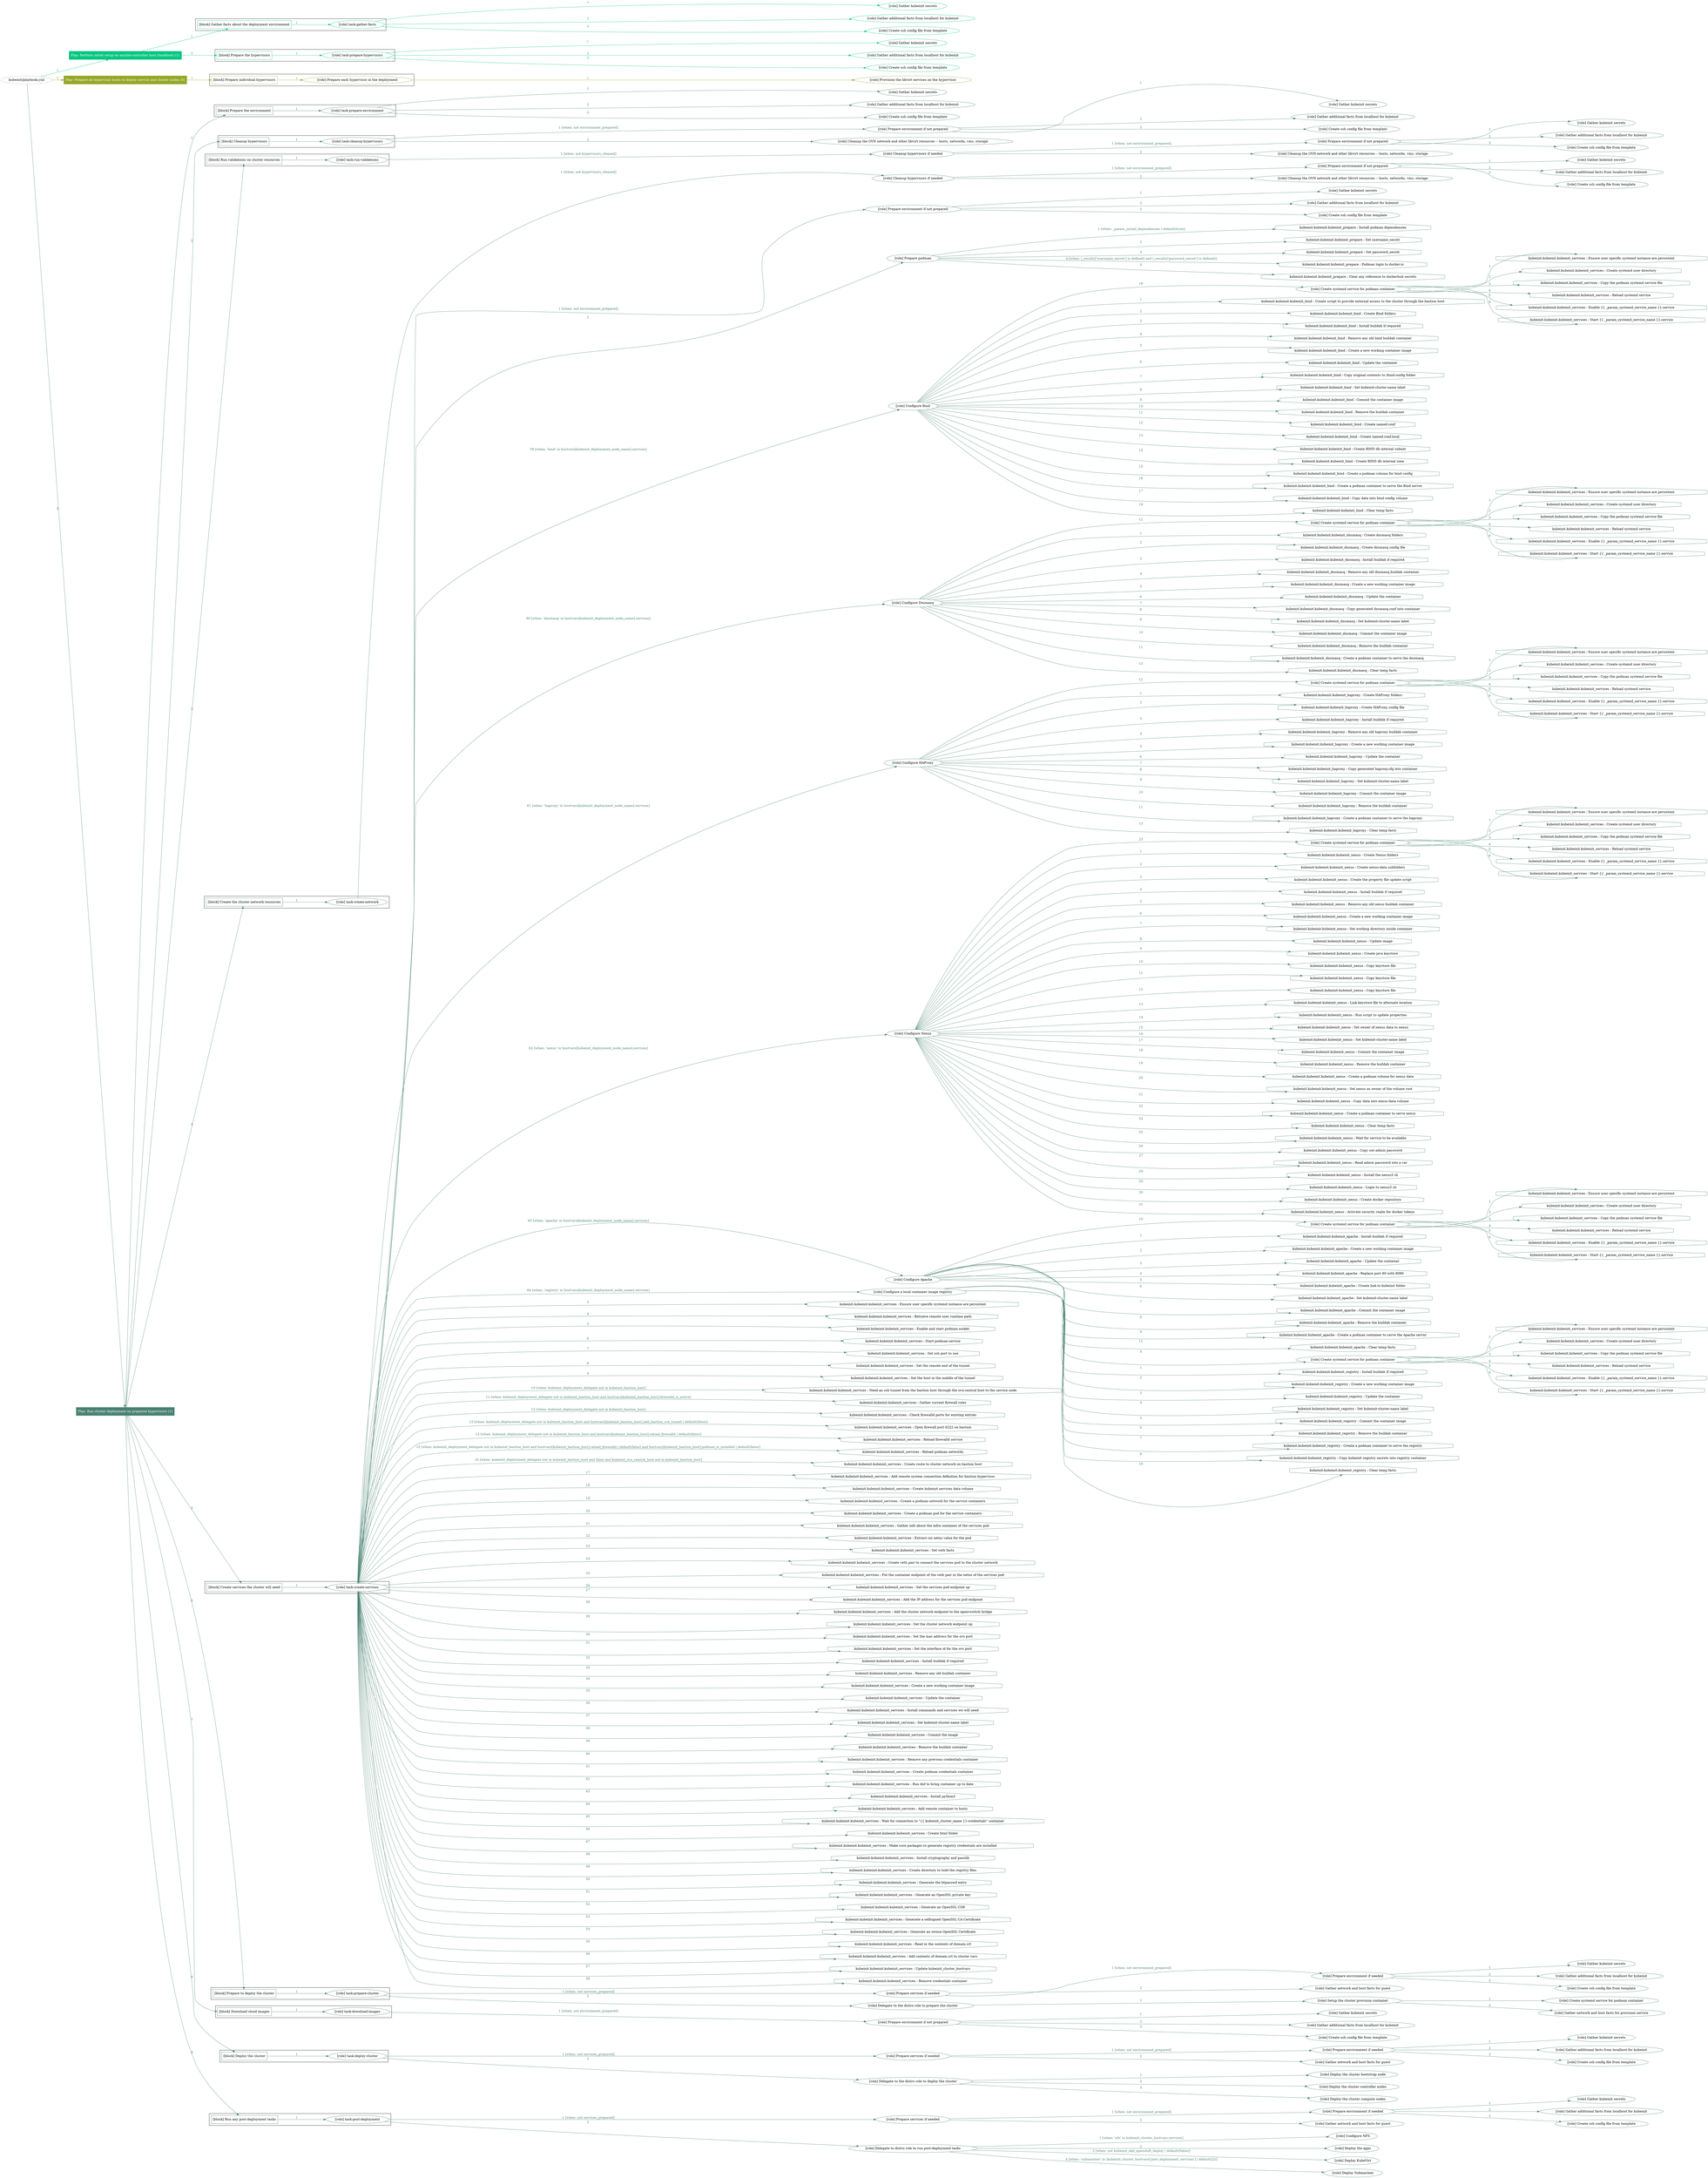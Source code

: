 digraph {
	graph [concentrate=true ordering=in rankdir=LR ratio=fill]
	edge [esep=5 sep=10]
	"kubeinit/playbook.yml" [URL="/home/runner/work/kubeinit/kubeinit/kubeinit/playbook.yml" id=playbook_9a8d1b5e style=dotted]
	play_b5dae7ba [label="Play: Perform initial setup on ansible-controller host (localhost) (1)" URL="/home/runner/work/kubeinit/kubeinit/kubeinit/playbook.yml" color="#06c681" fontcolor="#ffffff" id=play_b5dae7ba shape=box style=filled tooltip=localhost]
	"kubeinit/playbook.yml" -> play_b5dae7ba [label="1 " color="#06c681" fontcolor="#06c681" id=edge_fd47dc16 labeltooltip="1 " tooltip="1 "]
	subgraph "Gather kubeinit secrets" {
		role_783d5f08 [label="[role] Gather kubeinit secrets" URL="/home/runner/.ansible/collections/ansible_collections/kubeinit/kubeinit/roles/kubeinit_prepare/tasks/gather_kubeinit_facts.yml" color="#06c681" id=role_783d5f08 tooltip="Gather kubeinit secrets"]
	}
	subgraph "Gather additional facts from localhost for kubeinit" {
		role_e229d010 [label="[role] Gather additional facts from localhost for kubeinit" URL="/home/runner/.ansible/collections/ansible_collections/kubeinit/kubeinit/roles/kubeinit_prepare/tasks/gather_kubeinit_facts.yml" color="#06c681" id=role_e229d010 tooltip="Gather additional facts from localhost for kubeinit"]
	}
	subgraph "Create ssh config file from template" {
		role_c31bedca [label="[role] Create ssh config file from template" URL="/home/runner/.ansible/collections/ansible_collections/kubeinit/kubeinit/roles/kubeinit_prepare/tasks/gather_kubeinit_facts.yml" color="#06c681" id=role_c31bedca tooltip="Create ssh config file from template"]
	}
	subgraph "task-gather-facts" {
		role_a721abf9 [label="[role] task-gather-facts" URL="/home/runner/work/kubeinit/kubeinit/kubeinit/playbook.yml" color="#06c681" id=role_a721abf9 tooltip="task-gather-facts"]
		role_a721abf9 -> role_783d5f08 [label="1 " color="#06c681" fontcolor="#06c681" id=edge_edbe1e86 labeltooltip="1 " tooltip="1 "]
		role_a721abf9 -> role_e229d010 [label="2 " color="#06c681" fontcolor="#06c681" id=edge_96584ccd labeltooltip="2 " tooltip="2 "]
		role_a721abf9 -> role_c31bedca [label="3 " color="#06c681" fontcolor="#06c681" id=edge_8995553c labeltooltip="3 " tooltip="3 "]
	}
	subgraph "Gather kubeinit secrets" {
		role_5e1025a1 [label="[role] Gather kubeinit secrets" URL="/home/runner/.ansible/collections/ansible_collections/kubeinit/kubeinit/roles/kubeinit_prepare/tasks/gather_kubeinit_facts.yml" color="#06c681" id=role_5e1025a1 tooltip="Gather kubeinit secrets"]
	}
	subgraph "Gather additional facts from localhost for kubeinit" {
		role_f8ce93fe [label="[role] Gather additional facts from localhost for kubeinit" URL="/home/runner/.ansible/collections/ansible_collections/kubeinit/kubeinit/roles/kubeinit_prepare/tasks/gather_kubeinit_facts.yml" color="#06c681" id=role_f8ce93fe tooltip="Gather additional facts from localhost for kubeinit"]
	}
	subgraph "Create ssh config file from template" {
		role_2b16d78b [label="[role] Create ssh config file from template" URL="/home/runner/.ansible/collections/ansible_collections/kubeinit/kubeinit/roles/kubeinit_prepare/tasks/gather_kubeinit_facts.yml" color="#06c681" id=role_2b16d78b tooltip="Create ssh config file from template"]
	}
	subgraph "task-prepare-hypervisors" {
		role_857642cd [label="[role] task-prepare-hypervisors" URL="/home/runner/work/kubeinit/kubeinit/kubeinit/playbook.yml" color="#06c681" id=role_857642cd tooltip="task-prepare-hypervisors"]
		role_857642cd -> role_5e1025a1 [label="1 " color="#06c681" fontcolor="#06c681" id=edge_a90b4746 labeltooltip="1 " tooltip="1 "]
		role_857642cd -> role_f8ce93fe [label="2 " color="#06c681" fontcolor="#06c681" id=edge_b0ba5433 labeltooltip="2 " tooltip="2 "]
		role_857642cd -> role_2b16d78b [label="3 " color="#06c681" fontcolor="#06c681" id=edge_5ec9dae9 labeltooltip="3 " tooltip="3 "]
	}
	subgraph "Play: Perform initial setup on ansible-controller host (localhost) (1)" {
		play_b5dae7ba -> block_d867990d [label=1 color="#06c681" fontcolor="#06c681" id=edge_6a2185b8 labeltooltip=1 tooltip=1]
		subgraph cluster_block_d867990d {
			block_d867990d [label="[block] Gather facts about the deployment environment" URL="/home/runner/work/kubeinit/kubeinit/kubeinit/playbook.yml" color="#06c681" id=block_d867990d labeltooltip="Gather facts about the deployment environment" shape=box tooltip="Gather facts about the deployment environment"]
			block_d867990d -> role_a721abf9 [label="1 " color="#06c681" fontcolor="#06c681" id=edge_72089885 labeltooltip="1 " tooltip="1 "]
		}
		play_b5dae7ba -> block_1e97064c [label=2 color="#06c681" fontcolor="#06c681" id=edge_07aafff9 labeltooltip=2 tooltip=2]
		subgraph cluster_block_1e97064c {
			block_1e97064c [label="[block] Prepare the hypervisors" URL="/home/runner/work/kubeinit/kubeinit/kubeinit/playbook.yml" color="#06c681" id=block_1e97064c labeltooltip="Prepare the hypervisors" shape=box tooltip="Prepare the hypervisors"]
			block_1e97064c -> role_857642cd [label="1 " color="#06c681" fontcolor="#06c681" id=edge_57545637 labeltooltip="1 " tooltip="1 "]
		}
	}
	play_de248e3d [label="Play: Prepare all hypervisor hosts to deploy service and cluster nodes (0)" URL="/home/runner/work/kubeinit/kubeinit/kubeinit/playbook.yml" color="#94a725" fontcolor="#ffffff" id=play_de248e3d shape=box style=filled tooltip="Play: Prepare all hypervisor hosts to deploy service and cluster nodes (0)"]
	"kubeinit/playbook.yml" -> play_de248e3d [label="2 " color="#94a725" fontcolor="#94a725" id=edge_4e33ba21 labeltooltip="2 " tooltip="2 "]
	subgraph "Provision the libvirt services on the hypervisor" {
		role_d6c158bf [label="[role] Provision the libvirt services on the hypervisor" URL="/home/runner/.ansible/collections/ansible_collections/kubeinit/kubeinit/roles/kubeinit_prepare/tasks/prepare_hypervisor.yml" color="#94a725" id=role_d6c158bf tooltip="Provision the libvirt services on the hypervisor"]
	}
	subgraph "Prepare each hypervisor in the deployment" {
		role_7c7fa3e4 [label="[role] Prepare each hypervisor in the deployment" URL="/home/runner/work/kubeinit/kubeinit/kubeinit/playbook.yml" color="#94a725" id=role_7c7fa3e4 tooltip="Prepare each hypervisor in the deployment"]
		role_7c7fa3e4 -> role_d6c158bf [label="1 " color="#94a725" fontcolor="#94a725" id=edge_ba52b422 labeltooltip="1 " tooltip="1 "]
	}
	subgraph "Play: Prepare all hypervisor hosts to deploy service and cluster nodes (0)" {
		play_de248e3d -> block_20394788 [label=1 color="#94a725" fontcolor="#94a725" id=edge_3619a223 labeltooltip=1 tooltip=1]
		subgraph cluster_block_20394788 {
			block_20394788 [label="[block] Prepare individual hypervisors" URL="/home/runner/work/kubeinit/kubeinit/kubeinit/playbook.yml" color="#94a725" id=block_20394788 labeltooltip="Prepare individual hypervisors" shape=box tooltip="Prepare individual hypervisors"]
			block_20394788 -> role_7c7fa3e4 [label="1 " color="#94a725" fontcolor="#94a725" id=edge_4fd5030c labeltooltip="1 " tooltip="1 "]
		}
	}
	play_bdb170e1 [label="Play: Run cluster deployment on prepared hypervisors (1)" URL="/home/runner/work/kubeinit/kubeinit/kubeinit/playbook.yml" color="#4a8272" fontcolor="#ffffff" id=play_bdb170e1 shape=box style=filled tooltip=localhost]
	"kubeinit/playbook.yml" -> play_bdb170e1 [label="3 " color="#4a8272" fontcolor="#4a8272" id=edge_85ac1520 labeltooltip="3 " tooltip="3 "]
	subgraph "Gather kubeinit secrets" {
		role_e750376b [label="[role] Gather kubeinit secrets" URL="/home/runner/.ansible/collections/ansible_collections/kubeinit/kubeinit/roles/kubeinit_prepare/tasks/gather_kubeinit_facts.yml" color="#4a8272" id=role_e750376b tooltip="Gather kubeinit secrets"]
	}
	subgraph "Gather additional facts from localhost for kubeinit" {
		role_bc44284a [label="[role] Gather additional facts from localhost for kubeinit" URL="/home/runner/.ansible/collections/ansible_collections/kubeinit/kubeinit/roles/kubeinit_prepare/tasks/gather_kubeinit_facts.yml" color="#4a8272" id=role_bc44284a tooltip="Gather additional facts from localhost for kubeinit"]
	}
	subgraph "Create ssh config file from template" {
		role_446c7add [label="[role] Create ssh config file from template" URL="/home/runner/.ansible/collections/ansible_collections/kubeinit/kubeinit/roles/kubeinit_prepare/tasks/gather_kubeinit_facts.yml" color="#4a8272" id=role_446c7add tooltip="Create ssh config file from template"]
	}
	subgraph "task-prepare-environment" {
		role_7098ff88 [label="[role] task-prepare-environment" URL="/home/runner/work/kubeinit/kubeinit/kubeinit/playbook.yml" color="#4a8272" id=role_7098ff88 tooltip="task-prepare-environment"]
		role_7098ff88 -> role_e750376b [label="1 " color="#4a8272" fontcolor="#4a8272" id=edge_cb0ab2e6 labeltooltip="1 " tooltip="1 "]
		role_7098ff88 -> role_bc44284a [label="2 " color="#4a8272" fontcolor="#4a8272" id=edge_cc46057a labeltooltip="2 " tooltip="2 "]
		role_7098ff88 -> role_446c7add [label="3 " color="#4a8272" fontcolor="#4a8272" id=edge_336fdca5 labeltooltip="3 " tooltip="3 "]
	}
	subgraph "Gather kubeinit secrets" {
		role_2596a1d9 [label="[role] Gather kubeinit secrets" URL="/home/runner/.ansible/collections/ansible_collections/kubeinit/kubeinit/roles/kubeinit_prepare/tasks/gather_kubeinit_facts.yml" color="#4a8272" id=role_2596a1d9 tooltip="Gather kubeinit secrets"]
	}
	subgraph "Gather additional facts from localhost for kubeinit" {
		role_085a90ba [label="[role] Gather additional facts from localhost for kubeinit" URL="/home/runner/.ansible/collections/ansible_collections/kubeinit/kubeinit/roles/kubeinit_prepare/tasks/gather_kubeinit_facts.yml" color="#4a8272" id=role_085a90ba tooltip="Gather additional facts from localhost for kubeinit"]
	}
	subgraph "Create ssh config file from template" {
		role_a56c323a [label="[role] Create ssh config file from template" URL="/home/runner/.ansible/collections/ansible_collections/kubeinit/kubeinit/roles/kubeinit_prepare/tasks/gather_kubeinit_facts.yml" color="#4a8272" id=role_a56c323a tooltip="Create ssh config file from template"]
	}
	subgraph "Prepare environment if not prepared" {
		role_4c44a88d [label="[role] Prepare environment if not prepared" URL="/home/runner/.ansible/collections/ansible_collections/kubeinit/kubeinit/roles/kubeinit_prepare/tasks/cleanup_hypervisors.yml" color="#4a8272" id=role_4c44a88d tooltip="Prepare environment if not prepared"]
		role_4c44a88d -> role_2596a1d9 [label="1 " color="#4a8272" fontcolor="#4a8272" id=edge_94d152be labeltooltip="1 " tooltip="1 "]
		role_4c44a88d -> role_085a90ba [label="2 " color="#4a8272" fontcolor="#4a8272" id=edge_c4738cd7 labeltooltip="2 " tooltip="2 "]
		role_4c44a88d -> role_a56c323a [label="3 " color="#4a8272" fontcolor="#4a8272" id=edge_9c4adc7f labeltooltip="3 " tooltip="3 "]
	}
	subgraph "Cleanup the OVN network and other libvirt resources -- hosts, networks, vms, storage" {
		role_a75a1a4f [label="[role] Cleanup the OVN network and other libvirt resources -- hosts, networks, vms, storage" URL="/home/runner/.ansible/collections/ansible_collections/kubeinit/kubeinit/roles/kubeinit_prepare/tasks/cleanup_hypervisors.yml" color="#4a8272" id=role_a75a1a4f tooltip="Cleanup the OVN network and other libvirt resources -- hosts, networks, vms, storage"]
	}
	subgraph "task-cleanup-hypervisors" {
		role_187b3f61 [label="[role] task-cleanup-hypervisors" URL="/home/runner/work/kubeinit/kubeinit/kubeinit/playbook.yml" color="#4a8272" id=role_187b3f61 tooltip="task-cleanup-hypervisors"]
		role_187b3f61 -> role_4c44a88d [label="1 [when: not environment_prepared]" color="#4a8272" fontcolor="#4a8272" id=edge_fdd277e7 labeltooltip="1 [when: not environment_prepared]" tooltip="1 [when: not environment_prepared]"]
		role_187b3f61 -> role_a75a1a4f [label="2 " color="#4a8272" fontcolor="#4a8272" id=edge_24396903 labeltooltip="2 " tooltip="2 "]
	}
	subgraph "Gather kubeinit secrets" {
		role_c479bc26 [label="[role] Gather kubeinit secrets" URL="/home/runner/.ansible/collections/ansible_collections/kubeinit/kubeinit/roles/kubeinit_prepare/tasks/gather_kubeinit_facts.yml" color="#4a8272" id=role_c479bc26 tooltip="Gather kubeinit secrets"]
	}
	subgraph "Gather additional facts from localhost for kubeinit" {
		role_70ebcbf2 [label="[role] Gather additional facts from localhost for kubeinit" URL="/home/runner/.ansible/collections/ansible_collections/kubeinit/kubeinit/roles/kubeinit_prepare/tasks/gather_kubeinit_facts.yml" color="#4a8272" id=role_70ebcbf2 tooltip="Gather additional facts from localhost for kubeinit"]
	}
	subgraph "Create ssh config file from template" {
		role_a09113b6 [label="[role] Create ssh config file from template" URL="/home/runner/.ansible/collections/ansible_collections/kubeinit/kubeinit/roles/kubeinit_prepare/tasks/gather_kubeinit_facts.yml" color="#4a8272" id=role_a09113b6 tooltip="Create ssh config file from template"]
	}
	subgraph "Prepare environment if not prepared" {
		role_8c7711d6 [label="[role] Prepare environment if not prepared" URL="/home/runner/.ansible/collections/ansible_collections/kubeinit/kubeinit/roles/kubeinit_prepare/tasks/cleanup_hypervisors.yml" color="#4a8272" id=role_8c7711d6 tooltip="Prepare environment if not prepared"]
		role_8c7711d6 -> role_c479bc26 [label="1 " color="#4a8272" fontcolor="#4a8272" id=edge_3fe3f79e labeltooltip="1 " tooltip="1 "]
		role_8c7711d6 -> role_70ebcbf2 [label="2 " color="#4a8272" fontcolor="#4a8272" id=edge_05711025 labeltooltip="2 " tooltip="2 "]
		role_8c7711d6 -> role_a09113b6 [label="3 " color="#4a8272" fontcolor="#4a8272" id=edge_9662bcb0 labeltooltip="3 " tooltip="3 "]
	}
	subgraph "Cleanup the OVN network and other libvirt resources -- hosts, networks, vms, storage" {
		role_eb2fefe7 [label="[role] Cleanup the OVN network and other libvirt resources -- hosts, networks, vms, storage" URL="/home/runner/.ansible/collections/ansible_collections/kubeinit/kubeinit/roles/kubeinit_prepare/tasks/cleanup_hypervisors.yml" color="#4a8272" id=role_eb2fefe7 tooltip="Cleanup the OVN network and other libvirt resources -- hosts, networks, vms, storage"]
	}
	subgraph "Cleanup hypervisors if needed" {
		role_f09111f6 [label="[role] Cleanup hypervisors if needed" URL="/home/runner/.ansible/collections/ansible_collections/kubeinit/kubeinit/roles/kubeinit_validations/tasks/main.yml" color="#4a8272" id=role_f09111f6 tooltip="Cleanup hypervisors if needed"]
		role_f09111f6 -> role_8c7711d6 [label="1 [when: not environment_prepared]" color="#4a8272" fontcolor="#4a8272" id=edge_e99e506d labeltooltip="1 [when: not environment_prepared]" tooltip="1 [when: not environment_prepared]"]
		role_f09111f6 -> role_eb2fefe7 [label="2 " color="#4a8272" fontcolor="#4a8272" id=edge_450bd05a labeltooltip="2 " tooltip="2 "]
	}
	subgraph "task-run-validations" {
		role_c61cf912 [label="[role] task-run-validations" URL="/home/runner/work/kubeinit/kubeinit/kubeinit/playbook.yml" color="#4a8272" id=role_c61cf912 tooltip="task-run-validations"]
		role_c61cf912 -> role_f09111f6 [label="1 [when: not hypervisors_cleaned]" color="#4a8272" fontcolor="#4a8272" id=edge_eb7d698e labeltooltip="1 [when: not hypervisors_cleaned]" tooltip="1 [when: not hypervisors_cleaned]"]
	}
	subgraph "Gather kubeinit secrets" {
		role_7424e4c7 [label="[role] Gather kubeinit secrets" URL="/home/runner/.ansible/collections/ansible_collections/kubeinit/kubeinit/roles/kubeinit_prepare/tasks/gather_kubeinit_facts.yml" color="#4a8272" id=role_7424e4c7 tooltip="Gather kubeinit secrets"]
	}
	subgraph "Gather additional facts from localhost for kubeinit" {
		role_ee4ccdb2 [label="[role] Gather additional facts from localhost for kubeinit" URL="/home/runner/.ansible/collections/ansible_collections/kubeinit/kubeinit/roles/kubeinit_prepare/tasks/gather_kubeinit_facts.yml" color="#4a8272" id=role_ee4ccdb2 tooltip="Gather additional facts from localhost for kubeinit"]
	}
	subgraph "Create ssh config file from template" {
		role_06b6204e [label="[role] Create ssh config file from template" URL="/home/runner/.ansible/collections/ansible_collections/kubeinit/kubeinit/roles/kubeinit_prepare/tasks/gather_kubeinit_facts.yml" color="#4a8272" id=role_06b6204e tooltip="Create ssh config file from template"]
	}
	subgraph "Prepare environment if not prepared" {
		role_b241945a [label="[role] Prepare environment if not prepared" URL="/home/runner/.ansible/collections/ansible_collections/kubeinit/kubeinit/roles/kubeinit_prepare/tasks/cleanup_hypervisors.yml" color="#4a8272" id=role_b241945a tooltip="Prepare environment if not prepared"]
		role_b241945a -> role_7424e4c7 [label="1 " color="#4a8272" fontcolor="#4a8272" id=edge_2a35432a labeltooltip="1 " tooltip="1 "]
		role_b241945a -> role_ee4ccdb2 [label="2 " color="#4a8272" fontcolor="#4a8272" id=edge_a027d6e3 labeltooltip="2 " tooltip="2 "]
		role_b241945a -> role_06b6204e [label="3 " color="#4a8272" fontcolor="#4a8272" id=edge_5125e214 labeltooltip="3 " tooltip="3 "]
	}
	subgraph "Cleanup the OVN network and other libvirt resources -- hosts, networks, vms, storage" {
		role_5222db99 [label="[role] Cleanup the OVN network and other libvirt resources -- hosts, networks, vms, storage" URL="/home/runner/.ansible/collections/ansible_collections/kubeinit/kubeinit/roles/kubeinit_prepare/tasks/cleanup_hypervisors.yml" color="#4a8272" id=role_5222db99 tooltip="Cleanup the OVN network and other libvirt resources -- hosts, networks, vms, storage"]
	}
	subgraph "Cleanup hypervisors if needed" {
		role_d6f3d091 [label="[role] Cleanup hypervisors if needed" URL="/home/runner/.ansible/collections/ansible_collections/kubeinit/kubeinit/roles/kubeinit_libvirt/tasks/create_network.yml" color="#4a8272" id=role_d6f3d091 tooltip="Cleanup hypervisors if needed"]
		role_d6f3d091 -> role_b241945a [label="1 [when: not environment_prepared]" color="#4a8272" fontcolor="#4a8272" id=edge_1738b3ab labeltooltip="1 [when: not environment_prepared]" tooltip="1 [when: not environment_prepared]"]
		role_d6f3d091 -> role_5222db99 [label="2 " color="#4a8272" fontcolor="#4a8272" id=edge_67186d5d labeltooltip="2 " tooltip="2 "]
	}
	subgraph "task-create-network" {
		role_bd555ab8 [label="[role] task-create-network" URL="/home/runner/work/kubeinit/kubeinit/kubeinit/playbook.yml" color="#4a8272" id=role_bd555ab8 tooltip="task-create-network"]
		role_bd555ab8 -> role_d6f3d091 [label="1 [when: not hypervisors_cleaned]" color="#4a8272" fontcolor="#4a8272" id=edge_9fdeda77 labeltooltip="1 [when: not hypervisors_cleaned]" tooltip="1 [when: not hypervisors_cleaned]"]
	}
	subgraph "Gather kubeinit secrets" {
		role_5343f2bf [label="[role] Gather kubeinit secrets" URL="/home/runner/.ansible/collections/ansible_collections/kubeinit/kubeinit/roles/kubeinit_prepare/tasks/gather_kubeinit_facts.yml" color="#4a8272" id=role_5343f2bf tooltip="Gather kubeinit secrets"]
	}
	subgraph "Gather additional facts from localhost for kubeinit" {
		role_2eb40b2f [label="[role] Gather additional facts from localhost for kubeinit" URL="/home/runner/.ansible/collections/ansible_collections/kubeinit/kubeinit/roles/kubeinit_prepare/tasks/gather_kubeinit_facts.yml" color="#4a8272" id=role_2eb40b2f tooltip="Gather additional facts from localhost for kubeinit"]
	}
	subgraph "Create ssh config file from template" {
		role_6738c646 [label="[role] Create ssh config file from template" URL="/home/runner/.ansible/collections/ansible_collections/kubeinit/kubeinit/roles/kubeinit_prepare/tasks/gather_kubeinit_facts.yml" color="#4a8272" id=role_6738c646 tooltip="Create ssh config file from template"]
	}
	subgraph "Prepare environment if not prepared" {
		role_6f892fbf [label="[role] Prepare environment if not prepared" URL="/home/runner/.ansible/collections/ansible_collections/kubeinit/kubeinit/roles/kubeinit_services/tasks/main.yml" color="#4a8272" id=role_6f892fbf tooltip="Prepare environment if not prepared"]
		role_6f892fbf -> role_5343f2bf [label="1 " color="#4a8272" fontcolor="#4a8272" id=edge_ff5d9772 labeltooltip="1 " tooltip="1 "]
		role_6f892fbf -> role_2eb40b2f [label="2 " color="#4a8272" fontcolor="#4a8272" id=edge_bf34da82 labeltooltip="2 " tooltip="2 "]
		role_6f892fbf -> role_6738c646 [label="3 " color="#4a8272" fontcolor="#4a8272" id=edge_1ffd7fc0 labeltooltip="3 " tooltip="3 "]
	}
	subgraph "Prepare podman" {
		role_6e1d6c16 [label="[role] Prepare podman" URL="/home/runner/.ansible/collections/ansible_collections/kubeinit/kubeinit/roles/kubeinit_services/tasks/00_create_service_pod.yml" color="#4a8272" id=role_6e1d6c16 tooltip="Prepare podman"]
		task_9bc2dfd9 [label="kubeinit.kubeinit.kubeinit_prepare : Install podman dependencies" URL="/home/runner/.ansible/collections/ansible_collections/kubeinit/kubeinit/roles/kubeinit_prepare/tasks/prepare_podman.yml" color="#4a8272" id=task_9bc2dfd9 shape=octagon tooltip="kubeinit.kubeinit.kubeinit_prepare : Install podman dependencies"]
		role_6e1d6c16 -> task_9bc2dfd9 [label="1 [when: _param_install_dependencies | default(true)]" color="#4a8272" fontcolor="#4a8272" id=edge_6fd89ec2 labeltooltip="1 [when: _param_install_dependencies | default(true)]" tooltip="1 [when: _param_install_dependencies | default(true)]"]
		task_9c26ecb6 [label="kubeinit.kubeinit.kubeinit_prepare : Set username_secret" URL="/home/runner/.ansible/collections/ansible_collections/kubeinit/kubeinit/roles/kubeinit_prepare/tasks/prepare_podman.yml" color="#4a8272" id=task_9c26ecb6 shape=octagon tooltip="kubeinit.kubeinit.kubeinit_prepare : Set username_secret"]
		role_6e1d6c16 -> task_9c26ecb6 [label="2 " color="#4a8272" fontcolor="#4a8272" id=edge_ba5991ca labeltooltip="2 " tooltip="2 "]
		task_5637c8d2 [label="kubeinit.kubeinit.kubeinit_prepare : Set password_secret" URL="/home/runner/.ansible/collections/ansible_collections/kubeinit/kubeinit/roles/kubeinit_prepare/tasks/prepare_podman.yml" color="#4a8272" id=task_5637c8d2 shape=octagon tooltip="kubeinit.kubeinit.kubeinit_prepare : Set password_secret"]
		role_6e1d6c16 -> task_5637c8d2 [label="3 " color="#4a8272" fontcolor="#4a8272" id=edge_1889b9a7 labeltooltip="3 " tooltip="3 "]
		task_31a7db59 [label="kubeinit.kubeinit.kubeinit_prepare : Podman login to docker.io" URL="/home/runner/.ansible/collections/ansible_collections/kubeinit/kubeinit/roles/kubeinit_prepare/tasks/prepare_podman.yml" color="#4a8272" id=task_31a7db59 shape=octagon tooltip="kubeinit.kubeinit.kubeinit_prepare : Podman login to docker.io"]
		role_6e1d6c16 -> task_31a7db59 [label="4 [when: (_results['username_secret'] is defined) and (_results['password_secret'] is defined)]" color="#4a8272" fontcolor="#4a8272" id=edge_a0520a00 labeltooltip="4 [when: (_results['username_secret'] is defined) and (_results['password_secret'] is defined)]" tooltip="4 [when: (_results['username_secret'] is defined) and (_results['password_secret'] is defined)]"]
		task_b26ef554 [label="kubeinit.kubeinit.kubeinit_prepare : Clear any reference to dockerhub secrets" URL="/home/runner/.ansible/collections/ansible_collections/kubeinit/kubeinit/roles/kubeinit_prepare/tasks/prepare_podman.yml" color="#4a8272" id=task_b26ef554 shape=octagon tooltip="kubeinit.kubeinit.kubeinit_prepare : Clear any reference to dockerhub secrets"]
		role_6e1d6c16 -> task_b26ef554 [label="5 " color="#4a8272" fontcolor="#4a8272" id=edge_1a6231d2 labeltooltip="5 " tooltip="5 "]
	}
	subgraph "Create systemd service for podman container" {
		role_8dcc438d [label="[role] Create systemd service for podman container" URL="/home/runner/.ansible/collections/ansible_collections/kubeinit/kubeinit/roles/kubeinit_bind/tasks/main.yml" color="#4a8272" id=role_8dcc438d tooltip="Create systemd service for podman container"]
		task_81e6a2da [label="kubeinit.kubeinit.kubeinit_services : Ensure user specific systemd instance are persistent" URL="/home/runner/.ansible/collections/ansible_collections/kubeinit/kubeinit/roles/kubeinit_services/tasks/create_managed_service.yml" color="#4a8272" id=task_81e6a2da shape=octagon tooltip="kubeinit.kubeinit.kubeinit_services : Ensure user specific systemd instance are persistent"]
		role_8dcc438d -> task_81e6a2da [label="1 " color="#4a8272" fontcolor="#4a8272" id=edge_dffacb49 labeltooltip="1 " tooltip="1 "]
		task_89d8eea2 [label="kubeinit.kubeinit.kubeinit_services : Create systemd user directory" URL="/home/runner/.ansible/collections/ansible_collections/kubeinit/kubeinit/roles/kubeinit_services/tasks/create_managed_service.yml" color="#4a8272" id=task_89d8eea2 shape=octagon tooltip="kubeinit.kubeinit.kubeinit_services : Create systemd user directory"]
		role_8dcc438d -> task_89d8eea2 [label="2 " color="#4a8272" fontcolor="#4a8272" id=edge_bcd40522 labeltooltip="2 " tooltip="2 "]
		task_2d19cc9c [label="kubeinit.kubeinit.kubeinit_services : Copy the podman systemd service file" URL="/home/runner/.ansible/collections/ansible_collections/kubeinit/kubeinit/roles/kubeinit_services/tasks/create_managed_service.yml" color="#4a8272" id=task_2d19cc9c shape=octagon tooltip="kubeinit.kubeinit.kubeinit_services : Copy the podman systemd service file"]
		role_8dcc438d -> task_2d19cc9c [label="3 " color="#4a8272" fontcolor="#4a8272" id=edge_e43cb41d labeltooltip="3 " tooltip="3 "]
		task_d05031cd [label="kubeinit.kubeinit.kubeinit_services : Reload systemd service" URL="/home/runner/.ansible/collections/ansible_collections/kubeinit/kubeinit/roles/kubeinit_services/tasks/create_managed_service.yml" color="#4a8272" id=task_d05031cd shape=octagon tooltip="kubeinit.kubeinit.kubeinit_services : Reload systemd service"]
		role_8dcc438d -> task_d05031cd [label="4 " color="#4a8272" fontcolor="#4a8272" id=edge_3af45705 labeltooltip="4 " tooltip="4 "]
		task_e5471c36 [label="kubeinit.kubeinit.kubeinit_services : Enable {{ _param_systemd_service_name }}.service" URL="/home/runner/.ansible/collections/ansible_collections/kubeinit/kubeinit/roles/kubeinit_services/tasks/create_managed_service.yml" color="#4a8272" id=task_e5471c36 shape=octagon tooltip="kubeinit.kubeinit.kubeinit_services : Enable {{ _param_systemd_service_name }}.service"]
		role_8dcc438d -> task_e5471c36 [label="5 " color="#4a8272" fontcolor="#4a8272" id=edge_bb7accca labeltooltip="5 " tooltip="5 "]
		task_f1f34586 [label="kubeinit.kubeinit.kubeinit_services : Start {{ _param_systemd_service_name }}.service" URL="/home/runner/.ansible/collections/ansible_collections/kubeinit/kubeinit/roles/kubeinit_services/tasks/create_managed_service.yml" color="#4a8272" id=task_f1f34586 shape=octagon tooltip="kubeinit.kubeinit.kubeinit_services : Start {{ _param_systemd_service_name }}.service"]
		role_8dcc438d -> task_f1f34586 [label="6 " color="#4a8272" fontcolor="#4a8272" id=edge_1530613a labeltooltip="6 " tooltip="6 "]
	}
	subgraph "Configure Bind" {
		role_8575b531 [label="[role] Configure Bind" URL="/home/runner/.ansible/collections/ansible_collections/kubeinit/kubeinit/roles/kubeinit_services/tasks/start_services_containers.yml" color="#4a8272" id=role_8575b531 tooltip="Configure Bind"]
		task_98372739 [label="kubeinit.kubeinit.kubeinit_bind : Create script to provide external access to the cluster through the bastion host" URL="/home/runner/.ansible/collections/ansible_collections/kubeinit/kubeinit/roles/kubeinit_bind/tasks/main.yml" color="#4a8272" id=task_98372739 shape=octagon tooltip="kubeinit.kubeinit.kubeinit_bind : Create script to provide external access to the cluster through the bastion host"]
		role_8575b531 -> task_98372739 [label="1 " color="#4a8272" fontcolor="#4a8272" id=edge_2a0cf5f3 labeltooltip="1 " tooltip="1 "]
		task_bbdb9b78 [label="kubeinit.kubeinit.kubeinit_bind : Create Bind folders" URL="/home/runner/.ansible/collections/ansible_collections/kubeinit/kubeinit/roles/kubeinit_bind/tasks/main.yml" color="#4a8272" id=task_bbdb9b78 shape=octagon tooltip="kubeinit.kubeinit.kubeinit_bind : Create Bind folders"]
		role_8575b531 -> task_bbdb9b78 [label="2 " color="#4a8272" fontcolor="#4a8272" id=edge_e4402161 labeltooltip="2 " tooltip="2 "]
		task_ad4944a2 [label="kubeinit.kubeinit.kubeinit_bind : Install buildah if required" URL="/home/runner/.ansible/collections/ansible_collections/kubeinit/kubeinit/roles/kubeinit_bind/tasks/main.yml" color="#4a8272" id=task_ad4944a2 shape=octagon tooltip="kubeinit.kubeinit.kubeinit_bind : Install buildah if required"]
		role_8575b531 -> task_ad4944a2 [label="3 " color="#4a8272" fontcolor="#4a8272" id=edge_4a346480 labeltooltip="3 " tooltip="3 "]
		task_ec1e2acf [label="kubeinit.kubeinit.kubeinit_bind : Remove any old bind buildah container" URL="/home/runner/.ansible/collections/ansible_collections/kubeinit/kubeinit/roles/kubeinit_bind/tasks/main.yml" color="#4a8272" id=task_ec1e2acf shape=octagon tooltip="kubeinit.kubeinit.kubeinit_bind : Remove any old bind buildah container"]
		role_8575b531 -> task_ec1e2acf [label="4 " color="#4a8272" fontcolor="#4a8272" id=edge_bba15d87 labeltooltip="4 " tooltip="4 "]
		task_9671f113 [label="kubeinit.kubeinit.kubeinit_bind : Create a new working container image" URL="/home/runner/.ansible/collections/ansible_collections/kubeinit/kubeinit/roles/kubeinit_bind/tasks/main.yml" color="#4a8272" id=task_9671f113 shape=octagon tooltip="kubeinit.kubeinit.kubeinit_bind : Create a new working container image"]
		role_8575b531 -> task_9671f113 [label="5 " color="#4a8272" fontcolor="#4a8272" id=edge_1969c758 labeltooltip="5 " tooltip="5 "]
		task_82f34090 [label="kubeinit.kubeinit.kubeinit_bind : Update the container" URL="/home/runner/.ansible/collections/ansible_collections/kubeinit/kubeinit/roles/kubeinit_bind/tasks/main.yml" color="#4a8272" id=task_82f34090 shape=octagon tooltip="kubeinit.kubeinit.kubeinit_bind : Update the container"]
		role_8575b531 -> task_82f34090 [label="6 " color="#4a8272" fontcolor="#4a8272" id=edge_dd6a10aa labeltooltip="6 " tooltip="6 "]
		task_e66f0c73 [label="kubeinit.kubeinit.kubeinit_bind : Copy original contents to /bind-config folder" URL="/home/runner/.ansible/collections/ansible_collections/kubeinit/kubeinit/roles/kubeinit_bind/tasks/main.yml" color="#4a8272" id=task_e66f0c73 shape=octagon tooltip="kubeinit.kubeinit.kubeinit_bind : Copy original contents to /bind-config folder"]
		role_8575b531 -> task_e66f0c73 [label="7 " color="#4a8272" fontcolor="#4a8272" id=edge_5c45739e labeltooltip="7 " tooltip="7 "]
		task_f293b61f [label="kubeinit.kubeinit.kubeinit_bind : Set kubeinit-cluster-name label" URL="/home/runner/.ansible/collections/ansible_collections/kubeinit/kubeinit/roles/kubeinit_bind/tasks/main.yml" color="#4a8272" id=task_f293b61f shape=octagon tooltip="kubeinit.kubeinit.kubeinit_bind : Set kubeinit-cluster-name label"]
		role_8575b531 -> task_f293b61f [label="8 " color="#4a8272" fontcolor="#4a8272" id=edge_4f60a6b6 labeltooltip="8 " tooltip="8 "]
		task_da899ba4 [label="kubeinit.kubeinit.kubeinit_bind : Commit the container image" URL="/home/runner/.ansible/collections/ansible_collections/kubeinit/kubeinit/roles/kubeinit_bind/tasks/main.yml" color="#4a8272" id=task_da899ba4 shape=octagon tooltip="kubeinit.kubeinit.kubeinit_bind : Commit the container image"]
		role_8575b531 -> task_da899ba4 [label="9 " color="#4a8272" fontcolor="#4a8272" id=edge_c1129938 labeltooltip="9 " tooltip="9 "]
		task_0dd63699 [label="kubeinit.kubeinit.kubeinit_bind : Remove the buildah container" URL="/home/runner/.ansible/collections/ansible_collections/kubeinit/kubeinit/roles/kubeinit_bind/tasks/main.yml" color="#4a8272" id=task_0dd63699 shape=octagon tooltip="kubeinit.kubeinit.kubeinit_bind : Remove the buildah container"]
		role_8575b531 -> task_0dd63699 [label="10 " color="#4a8272" fontcolor="#4a8272" id=edge_27bcbdae labeltooltip="10 " tooltip="10 "]
		task_f52e5b6f [label="kubeinit.kubeinit.kubeinit_bind : Create named.conf" URL="/home/runner/.ansible/collections/ansible_collections/kubeinit/kubeinit/roles/kubeinit_bind/tasks/main.yml" color="#4a8272" id=task_f52e5b6f shape=octagon tooltip="kubeinit.kubeinit.kubeinit_bind : Create named.conf"]
		role_8575b531 -> task_f52e5b6f [label="11 " color="#4a8272" fontcolor="#4a8272" id=edge_41f282e3 labeltooltip="11 " tooltip="11 "]
		task_6cef8eba [label="kubeinit.kubeinit.kubeinit_bind : Create named.conf.local" URL="/home/runner/.ansible/collections/ansible_collections/kubeinit/kubeinit/roles/kubeinit_bind/tasks/main.yml" color="#4a8272" id=task_6cef8eba shape=octagon tooltip="kubeinit.kubeinit.kubeinit_bind : Create named.conf.local"]
		role_8575b531 -> task_6cef8eba [label="12 " color="#4a8272" fontcolor="#4a8272" id=edge_ab10475d labeltooltip="12 " tooltip="12 "]
		task_ce9c32b8 [label="kubeinit.kubeinit.kubeinit_bind : Create BIND db internal subnet" URL="/home/runner/.ansible/collections/ansible_collections/kubeinit/kubeinit/roles/kubeinit_bind/tasks/main.yml" color="#4a8272" id=task_ce9c32b8 shape=octagon tooltip="kubeinit.kubeinit.kubeinit_bind : Create BIND db internal subnet"]
		role_8575b531 -> task_ce9c32b8 [label="13 " color="#4a8272" fontcolor="#4a8272" id=edge_894c076b labeltooltip="13 " tooltip="13 "]
		task_6a3d2618 [label="kubeinit.kubeinit.kubeinit_bind : Create BIND db internal zone" URL="/home/runner/.ansible/collections/ansible_collections/kubeinit/kubeinit/roles/kubeinit_bind/tasks/main.yml" color="#4a8272" id=task_6a3d2618 shape=octagon tooltip="kubeinit.kubeinit.kubeinit_bind : Create BIND db internal zone"]
		role_8575b531 -> task_6a3d2618 [label="14 " color="#4a8272" fontcolor="#4a8272" id=edge_a2364f2d labeltooltip="14 " tooltip="14 "]
		task_859c2f24 [label="kubeinit.kubeinit.kubeinit_bind : Create a podman volume for bind config" URL="/home/runner/.ansible/collections/ansible_collections/kubeinit/kubeinit/roles/kubeinit_bind/tasks/main.yml" color="#4a8272" id=task_859c2f24 shape=octagon tooltip="kubeinit.kubeinit.kubeinit_bind : Create a podman volume for bind config"]
		role_8575b531 -> task_859c2f24 [label="15 " color="#4a8272" fontcolor="#4a8272" id=edge_dbef3e7a labeltooltip="15 " tooltip="15 "]
		task_00ca11e4 [label="kubeinit.kubeinit.kubeinit_bind : Create a podman container to serve the Bind server" URL="/home/runner/.ansible/collections/ansible_collections/kubeinit/kubeinit/roles/kubeinit_bind/tasks/main.yml" color="#4a8272" id=task_00ca11e4 shape=octagon tooltip="kubeinit.kubeinit.kubeinit_bind : Create a podman container to serve the Bind server"]
		role_8575b531 -> task_00ca11e4 [label="16 " color="#4a8272" fontcolor="#4a8272" id=edge_a843374e labeltooltip="16 " tooltip="16 "]
		task_038f3028 [label="kubeinit.kubeinit.kubeinit_bind : Copy data into bind config volume" URL="/home/runner/.ansible/collections/ansible_collections/kubeinit/kubeinit/roles/kubeinit_bind/tasks/main.yml" color="#4a8272" id=task_038f3028 shape=octagon tooltip="kubeinit.kubeinit.kubeinit_bind : Copy data into bind config volume"]
		role_8575b531 -> task_038f3028 [label="17 " color="#4a8272" fontcolor="#4a8272" id=edge_b9f49261 labeltooltip="17 " tooltip="17 "]
		role_8575b531 -> role_8dcc438d [label="18 " color="#4a8272" fontcolor="#4a8272" id=edge_55e12aa9 labeltooltip="18 " tooltip="18 "]
		task_895909e2 [label="kubeinit.kubeinit.kubeinit_bind : Clear temp facts" URL="/home/runner/.ansible/collections/ansible_collections/kubeinit/kubeinit/roles/kubeinit_bind/tasks/main.yml" color="#4a8272" id=task_895909e2 shape=octagon tooltip="kubeinit.kubeinit.kubeinit_bind : Clear temp facts"]
		role_8575b531 -> task_895909e2 [label="19 " color="#4a8272" fontcolor="#4a8272" id=edge_d1f0688b labeltooltip="19 " tooltip="19 "]
	}
	subgraph "Create systemd service for podman container" {
		role_7024903b [label="[role] Create systemd service for podman container" URL="/home/runner/.ansible/collections/ansible_collections/kubeinit/kubeinit/roles/kubeinit_dnsmasq/tasks/main.yml" color="#4a8272" id=role_7024903b tooltip="Create systemd service for podman container"]
		task_7b703773 [label="kubeinit.kubeinit.kubeinit_services : Ensure user specific systemd instance are persistent" URL="/home/runner/.ansible/collections/ansible_collections/kubeinit/kubeinit/roles/kubeinit_services/tasks/create_managed_service.yml" color="#4a8272" id=task_7b703773 shape=octagon tooltip="kubeinit.kubeinit.kubeinit_services : Ensure user specific systemd instance are persistent"]
		role_7024903b -> task_7b703773 [label="1 " color="#4a8272" fontcolor="#4a8272" id=edge_914c3329 labeltooltip="1 " tooltip="1 "]
		task_28040446 [label="kubeinit.kubeinit.kubeinit_services : Create systemd user directory" URL="/home/runner/.ansible/collections/ansible_collections/kubeinit/kubeinit/roles/kubeinit_services/tasks/create_managed_service.yml" color="#4a8272" id=task_28040446 shape=octagon tooltip="kubeinit.kubeinit.kubeinit_services : Create systemd user directory"]
		role_7024903b -> task_28040446 [label="2 " color="#4a8272" fontcolor="#4a8272" id=edge_34531d48 labeltooltip="2 " tooltip="2 "]
		task_b9998c3e [label="kubeinit.kubeinit.kubeinit_services : Copy the podman systemd service file" URL="/home/runner/.ansible/collections/ansible_collections/kubeinit/kubeinit/roles/kubeinit_services/tasks/create_managed_service.yml" color="#4a8272" id=task_b9998c3e shape=octagon tooltip="kubeinit.kubeinit.kubeinit_services : Copy the podman systemd service file"]
		role_7024903b -> task_b9998c3e [label="3 " color="#4a8272" fontcolor="#4a8272" id=edge_36d20118 labeltooltip="3 " tooltip="3 "]
		task_eac82748 [label="kubeinit.kubeinit.kubeinit_services : Reload systemd service" URL="/home/runner/.ansible/collections/ansible_collections/kubeinit/kubeinit/roles/kubeinit_services/tasks/create_managed_service.yml" color="#4a8272" id=task_eac82748 shape=octagon tooltip="kubeinit.kubeinit.kubeinit_services : Reload systemd service"]
		role_7024903b -> task_eac82748 [label="4 " color="#4a8272" fontcolor="#4a8272" id=edge_7b3a41ec labeltooltip="4 " tooltip="4 "]
		task_d19606dc [label="kubeinit.kubeinit.kubeinit_services : Enable {{ _param_systemd_service_name }}.service" URL="/home/runner/.ansible/collections/ansible_collections/kubeinit/kubeinit/roles/kubeinit_services/tasks/create_managed_service.yml" color="#4a8272" id=task_d19606dc shape=octagon tooltip="kubeinit.kubeinit.kubeinit_services : Enable {{ _param_systemd_service_name }}.service"]
		role_7024903b -> task_d19606dc [label="5 " color="#4a8272" fontcolor="#4a8272" id=edge_9e506c3f labeltooltip="5 " tooltip="5 "]
		task_665892eb [label="kubeinit.kubeinit.kubeinit_services : Start {{ _param_systemd_service_name }}.service" URL="/home/runner/.ansible/collections/ansible_collections/kubeinit/kubeinit/roles/kubeinit_services/tasks/create_managed_service.yml" color="#4a8272" id=task_665892eb shape=octagon tooltip="kubeinit.kubeinit.kubeinit_services : Start {{ _param_systemd_service_name }}.service"]
		role_7024903b -> task_665892eb [label="6 " color="#4a8272" fontcolor="#4a8272" id=edge_43b84676 labeltooltip="6 " tooltip="6 "]
	}
	subgraph "Configure Dnsmasq" {
		role_016c8862 [label="[role] Configure Dnsmasq" URL="/home/runner/.ansible/collections/ansible_collections/kubeinit/kubeinit/roles/kubeinit_services/tasks/start_services_containers.yml" color="#4a8272" id=role_016c8862 tooltip="Configure Dnsmasq"]
		task_b6f1f185 [label="kubeinit.kubeinit.kubeinit_dnsmasq : Create dnsmasq folders" URL="/home/runner/.ansible/collections/ansible_collections/kubeinit/kubeinit/roles/kubeinit_dnsmasq/tasks/main.yml" color="#4a8272" id=task_b6f1f185 shape=octagon tooltip="kubeinit.kubeinit.kubeinit_dnsmasq : Create dnsmasq folders"]
		role_016c8862 -> task_b6f1f185 [label="1 " color="#4a8272" fontcolor="#4a8272" id=edge_eacd9dde labeltooltip="1 " tooltip="1 "]
		task_b57b1071 [label="kubeinit.kubeinit.kubeinit_dnsmasq : Create dnsmasq config file" URL="/home/runner/.ansible/collections/ansible_collections/kubeinit/kubeinit/roles/kubeinit_dnsmasq/tasks/main.yml" color="#4a8272" id=task_b57b1071 shape=octagon tooltip="kubeinit.kubeinit.kubeinit_dnsmasq : Create dnsmasq config file"]
		role_016c8862 -> task_b57b1071 [label="2 " color="#4a8272" fontcolor="#4a8272" id=edge_e9f88d09 labeltooltip="2 " tooltip="2 "]
		task_484d84f7 [label="kubeinit.kubeinit.kubeinit_dnsmasq : Install buildah if required" URL="/home/runner/.ansible/collections/ansible_collections/kubeinit/kubeinit/roles/kubeinit_dnsmasq/tasks/main.yml" color="#4a8272" id=task_484d84f7 shape=octagon tooltip="kubeinit.kubeinit.kubeinit_dnsmasq : Install buildah if required"]
		role_016c8862 -> task_484d84f7 [label="3 " color="#4a8272" fontcolor="#4a8272" id=edge_6b027265 labeltooltip="3 " tooltip="3 "]
		task_5cac06fe [label="kubeinit.kubeinit.kubeinit_dnsmasq : Remove any old dnsmasq buildah container" URL="/home/runner/.ansible/collections/ansible_collections/kubeinit/kubeinit/roles/kubeinit_dnsmasq/tasks/main.yml" color="#4a8272" id=task_5cac06fe shape=octagon tooltip="kubeinit.kubeinit.kubeinit_dnsmasq : Remove any old dnsmasq buildah container"]
		role_016c8862 -> task_5cac06fe [label="4 " color="#4a8272" fontcolor="#4a8272" id=edge_4c2ac590 labeltooltip="4 " tooltip="4 "]
		task_ff4158fa [label="kubeinit.kubeinit.kubeinit_dnsmasq : Create a new working container image" URL="/home/runner/.ansible/collections/ansible_collections/kubeinit/kubeinit/roles/kubeinit_dnsmasq/tasks/main.yml" color="#4a8272" id=task_ff4158fa shape=octagon tooltip="kubeinit.kubeinit.kubeinit_dnsmasq : Create a new working container image"]
		role_016c8862 -> task_ff4158fa [label="5 " color="#4a8272" fontcolor="#4a8272" id=edge_19a0d9b5 labeltooltip="5 " tooltip="5 "]
		task_61d38950 [label="kubeinit.kubeinit.kubeinit_dnsmasq : Update the container" URL="/home/runner/.ansible/collections/ansible_collections/kubeinit/kubeinit/roles/kubeinit_dnsmasq/tasks/main.yml" color="#4a8272" id=task_61d38950 shape=octagon tooltip="kubeinit.kubeinit.kubeinit_dnsmasq : Update the container"]
		role_016c8862 -> task_61d38950 [label="6 " color="#4a8272" fontcolor="#4a8272" id=edge_2b9c501c labeltooltip="6 " tooltip="6 "]
		task_d47aa9c1 [label="kubeinit.kubeinit.kubeinit_dnsmasq : Copy generated dnsmasq.conf into container" URL="/home/runner/.ansible/collections/ansible_collections/kubeinit/kubeinit/roles/kubeinit_dnsmasq/tasks/main.yml" color="#4a8272" id=task_d47aa9c1 shape=octagon tooltip="kubeinit.kubeinit.kubeinit_dnsmasq : Copy generated dnsmasq.conf into container"]
		role_016c8862 -> task_d47aa9c1 [label="7 " color="#4a8272" fontcolor="#4a8272" id=edge_ac4a2d09 labeltooltip="7 " tooltip="7 "]
		task_0170aaf2 [label="kubeinit.kubeinit.kubeinit_dnsmasq : Set kubeinit-cluster-name label" URL="/home/runner/.ansible/collections/ansible_collections/kubeinit/kubeinit/roles/kubeinit_dnsmasq/tasks/main.yml" color="#4a8272" id=task_0170aaf2 shape=octagon tooltip="kubeinit.kubeinit.kubeinit_dnsmasq : Set kubeinit-cluster-name label"]
		role_016c8862 -> task_0170aaf2 [label="8 " color="#4a8272" fontcolor="#4a8272" id=edge_bcd6d41c labeltooltip="8 " tooltip="8 "]
		task_a7d1ed43 [label="kubeinit.kubeinit.kubeinit_dnsmasq : Commit the container image" URL="/home/runner/.ansible/collections/ansible_collections/kubeinit/kubeinit/roles/kubeinit_dnsmasq/tasks/main.yml" color="#4a8272" id=task_a7d1ed43 shape=octagon tooltip="kubeinit.kubeinit.kubeinit_dnsmasq : Commit the container image"]
		role_016c8862 -> task_a7d1ed43 [label="9 " color="#4a8272" fontcolor="#4a8272" id=edge_5dbc2863 labeltooltip="9 " tooltip="9 "]
		task_983aa5f8 [label="kubeinit.kubeinit.kubeinit_dnsmasq : Remove the buildah container" URL="/home/runner/.ansible/collections/ansible_collections/kubeinit/kubeinit/roles/kubeinit_dnsmasq/tasks/main.yml" color="#4a8272" id=task_983aa5f8 shape=octagon tooltip="kubeinit.kubeinit.kubeinit_dnsmasq : Remove the buildah container"]
		role_016c8862 -> task_983aa5f8 [label="10 " color="#4a8272" fontcolor="#4a8272" id=edge_9ba94213 labeltooltip="10 " tooltip="10 "]
		task_d42b228b [label="kubeinit.kubeinit.kubeinit_dnsmasq : Create a podman container to serve the dnsmasq" URL="/home/runner/.ansible/collections/ansible_collections/kubeinit/kubeinit/roles/kubeinit_dnsmasq/tasks/main.yml" color="#4a8272" id=task_d42b228b shape=octagon tooltip="kubeinit.kubeinit.kubeinit_dnsmasq : Create a podman container to serve the dnsmasq"]
		role_016c8862 -> task_d42b228b [label="11 " color="#4a8272" fontcolor="#4a8272" id=edge_6607c764 labeltooltip="11 " tooltip="11 "]
		role_016c8862 -> role_7024903b [label="12 " color="#4a8272" fontcolor="#4a8272" id=edge_72af5509 labeltooltip="12 " tooltip="12 "]
		task_40127b02 [label="kubeinit.kubeinit.kubeinit_dnsmasq : Clear temp facts" URL="/home/runner/.ansible/collections/ansible_collections/kubeinit/kubeinit/roles/kubeinit_dnsmasq/tasks/main.yml" color="#4a8272" id=task_40127b02 shape=octagon tooltip="kubeinit.kubeinit.kubeinit_dnsmasq : Clear temp facts"]
		role_016c8862 -> task_40127b02 [label="13 " color="#4a8272" fontcolor="#4a8272" id=edge_e5df3a12 labeltooltip="13 " tooltip="13 "]
	}
	subgraph "Create systemd service for podman container" {
		role_6c2f8661 [label="[role] Create systemd service for podman container" URL="/home/runner/.ansible/collections/ansible_collections/kubeinit/kubeinit/roles/kubeinit_haproxy/tasks/main.yml" color="#4a8272" id=role_6c2f8661 tooltip="Create systemd service for podman container"]
		task_9222486c [label="kubeinit.kubeinit.kubeinit_services : Ensure user specific systemd instance are persistent" URL="/home/runner/.ansible/collections/ansible_collections/kubeinit/kubeinit/roles/kubeinit_services/tasks/create_managed_service.yml" color="#4a8272" id=task_9222486c shape=octagon tooltip="kubeinit.kubeinit.kubeinit_services : Ensure user specific systemd instance are persistent"]
		role_6c2f8661 -> task_9222486c [label="1 " color="#4a8272" fontcolor="#4a8272" id=edge_e5667fd0 labeltooltip="1 " tooltip="1 "]
		task_7fbbceb6 [label="kubeinit.kubeinit.kubeinit_services : Create systemd user directory" URL="/home/runner/.ansible/collections/ansible_collections/kubeinit/kubeinit/roles/kubeinit_services/tasks/create_managed_service.yml" color="#4a8272" id=task_7fbbceb6 shape=octagon tooltip="kubeinit.kubeinit.kubeinit_services : Create systemd user directory"]
		role_6c2f8661 -> task_7fbbceb6 [label="2 " color="#4a8272" fontcolor="#4a8272" id=edge_afc47874 labeltooltip="2 " tooltip="2 "]
		task_80a0c35e [label="kubeinit.kubeinit.kubeinit_services : Copy the podman systemd service file" URL="/home/runner/.ansible/collections/ansible_collections/kubeinit/kubeinit/roles/kubeinit_services/tasks/create_managed_service.yml" color="#4a8272" id=task_80a0c35e shape=octagon tooltip="kubeinit.kubeinit.kubeinit_services : Copy the podman systemd service file"]
		role_6c2f8661 -> task_80a0c35e [label="3 " color="#4a8272" fontcolor="#4a8272" id=edge_fb0d4472 labeltooltip="3 " tooltip="3 "]
		task_6efb1728 [label="kubeinit.kubeinit.kubeinit_services : Reload systemd service" URL="/home/runner/.ansible/collections/ansible_collections/kubeinit/kubeinit/roles/kubeinit_services/tasks/create_managed_service.yml" color="#4a8272" id=task_6efb1728 shape=octagon tooltip="kubeinit.kubeinit.kubeinit_services : Reload systemd service"]
		role_6c2f8661 -> task_6efb1728 [label="4 " color="#4a8272" fontcolor="#4a8272" id=edge_e7a16a22 labeltooltip="4 " tooltip="4 "]
		task_4fe24777 [label="kubeinit.kubeinit.kubeinit_services : Enable {{ _param_systemd_service_name }}.service" URL="/home/runner/.ansible/collections/ansible_collections/kubeinit/kubeinit/roles/kubeinit_services/tasks/create_managed_service.yml" color="#4a8272" id=task_4fe24777 shape=octagon tooltip="kubeinit.kubeinit.kubeinit_services : Enable {{ _param_systemd_service_name }}.service"]
		role_6c2f8661 -> task_4fe24777 [label="5 " color="#4a8272" fontcolor="#4a8272" id=edge_847a49d2 labeltooltip="5 " tooltip="5 "]
		task_bfcc73d6 [label="kubeinit.kubeinit.kubeinit_services : Start {{ _param_systemd_service_name }}.service" URL="/home/runner/.ansible/collections/ansible_collections/kubeinit/kubeinit/roles/kubeinit_services/tasks/create_managed_service.yml" color="#4a8272" id=task_bfcc73d6 shape=octagon tooltip="kubeinit.kubeinit.kubeinit_services : Start {{ _param_systemd_service_name }}.service"]
		role_6c2f8661 -> task_bfcc73d6 [label="6 " color="#4a8272" fontcolor="#4a8272" id=edge_d8ff2b2a labeltooltip="6 " tooltip="6 "]
	}
	subgraph "Configure HAProxy" {
		role_d1dba037 [label="[role] Configure HAProxy" URL="/home/runner/.ansible/collections/ansible_collections/kubeinit/kubeinit/roles/kubeinit_services/tasks/start_services_containers.yml" color="#4a8272" id=role_d1dba037 tooltip="Configure HAProxy"]
		task_71b3a53f [label="kubeinit.kubeinit.kubeinit_haproxy : Create HAProxy folders" URL="/home/runner/.ansible/collections/ansible_collections/kubeinit/kubeinit/roles/kubeinit_haproxy/tasks/main.yml" color="#4a8272" id=task_71b3a53f shape=octagon tooltip="kubeinit.kubeinit.kubeinit_haproxy : Create HAProxy folders"]
		role_d1dba037 -> task_71b3a53f [label="1 " color="#4a8272" fontcolor="#4a8272" id=edge_aa320074 labeltooltip="1 " tooltip="1 "]
		task_4b559d6d [label="kubeinit.kubeinit.kubeinit_haproxy : Create HAProxy config file" URL="/home/runner/.ansible/collections/ansible_collections/kubeinit/kubeinit/roles/kubeinit_haproxy/tasks/main.yml" color="#4a8272" id=task_4b559d6d shape=octagon tooltip="kubeinit.kubeinit.kubeinit_haproxy : Create HAProxy config file"]
		role_d1dba037 -> task_4b559d6d [label="2 " color="#4a8272" fontcolor="#4a8272" id=edge_91f0272f labeltooltip="2 " tooltip="2 "]
		task_4eb2b8a8 [label="kubeinit.kubeinit.kubeinit_haproxy : Install buildah if required" URL="/home/runner/.ansible/collections/ansible_collections/kubeinit/kubeinit/roles/kubeinit_haproxy/tasks/main.yml" color="#4a8272" id=task_4eb2b8a8 shape=octagon tooltip="kubeinit.kubeinit.kubeinit_haproxy : Install buildah if required"]
		role_d1dba037 -> task_4eb2b8a8 [label="3 " color="#4a8272" fontcolor="#4a8272" id=edge_595912e5 labeltooltip="3 " tooltip="3 "]
		task_f2243f8e [label="kubeinit.kubeinit.kubeinit_haproxy : Remove any old haproxy buildah container" URL="/home/runner/.ansible/collections/ansible_collections/kubeinit/kubeinit/roles/kubeinit_haproxy/tasks/main.yml" color="#4a8272" id=task_f2243f8e shape=octagon tooltip="kubeinit.kubeinit.kubeinit_haproxy : Remove any old haproxy buildah container"]
		role_d1dba037 -> task_f2243f8e [label="4 " color="#4a8272" fontcolor="#4a8272" id=edge_e9cd6773 labeltooltip="4 " tooltip="4 "]
		task_353594ad [label="kubeinit.kubeinit.kubeinit_haproxy : Create a new working container image" URL="/home/runner/.ansible/collections/ansible_collections/kubeinit/kubeinit/roles/kubeinit_haproxy/tasks/main.yml" color="#4a8272" id=task_353594ad shape=octagon tooltip="kubeinit.kubeinit.kubeinit_haproxy : Create a new working container image"]
		role_d1dba037 -> task_353594ad [label="5 " color="#4a8272" fontcolor="#4a8272" id=edge_7a5cb3f3 labeltooltip="5 " tooltip="5 "]
		task_62a2c1ea [label="kubeinit.kubeinit.kubeinit_haproxy : Update the container" URL="/home/runner/.ansible/collections/ansible_collections/kubeinit/kubeinit/roles/kubeinit_haproxy/tasks/main.yml" color="#4a8272" id=task_62a2c1ea shape=octagon tooltip="kubeinit.kubeinit.kubeinit_haproxy : Update the container"]
		role_d1dba037 -> task_62a2c1ea [label="6 " color="#4a8272" fontcolor="#4a8272" id=edge_54d98b2a labeltooltip="6 " tooltip="6 "]
		task_79113524 [label="kubeinit.kubeinit.kubeinit_haproxy : Copy generated haproxy.cfg into container" URL="/home/runner/.ansible/collections/ansible_collections/kubeinit/kubeinit/roles/kubeinit_haproxy/tasks/main.yml" color="#4a8272" id=task_79113524 shape=octagon tooltip="kubeinit.kubeinit.kubeinit_haproxy : Copy generated haproxy.cfg into container"]
		role_d1dba037 -> task_79113524 [label="7 " color="#4a8272" fontcolor="#4a8272" id=edge_32777ebe labeltooltip="7 " tooltip="7 "]
		task_0b0948a4 [label="kubeinit.kubeinit.kubeinit_haproxy : Set kubeinit-cluster-name label" URL="/home/runner/.ansible/collections/ansible_collections/kubeinit/kubeinit/roles/kubeinit_haproxy/tasks/main.yml" color="#4a8272" id=task_0b0948a4 shape=octagon tooltip="kubeinit.kubeinit.kubeinit_haproxy : Set kubeinit-cluster-name label"]
		role_d1dba037 -> task_0b0948a4 [label="8 " color="#4a8272" fontcolor="#4a8272" id=edge_92f665a8 labeltooltip="8 " tooltip="8 "]
		task_06c8f614 [label="kubeinit.kubeinit.kubeinit_haproxy : Commit the container image" URL="/home/runner/.ansible/collections/ansible_collections/kubeinit/kubeinit/roles/kubeinit_haproxy/tasks/main.yml" color="#4a8272" id=task_06c8f614 shape=octagon tooltip="kubeinit.kubeinit.kubeinit_haproxy : Commit the container image"]
		role_d1dba037 -> task_06c8f614 [label="9 " color="#4a8272" fontcolor="#4a8272" id=edge_cc1d8ffb labeltooltip="9 " tooltip="9 "]
		task_33041c37 [label="kubeinit.kubeinit.kubeinit_haproxy : Remove the buildah container" URL="/home/runner/.ansible/collections/ansible_collections/kubeinit/kubeinit/roles/kubeinit_haproxy/tasks/main.yml" color="#4a8272" id=task_33041c37 shape=octagon tooltip="kubeinit.kubeinit.kubeinit_haproxy : Remove the buildah container"]
		role_d1dba037 -> task_33041c37 [label="10 " color="#4a8272" fontcolor="#4a8272" id=edge_445240a2 labeltooltip="10 " tooltip="10 "]
		task_446258f9 [label="kubeinit.kubeinit.kubeinit_haproxy : Create a podman container to serve the haproxy" URL="/home/runner/.ansible/collections/ansible_collections/kubeinit/kubeinit/roles/kubeinit_haproxy/tasks/main.yml" color="#4a8272" id=task_446258f9 shape=octagon tooltip="kubeinit.kubeinit.kubeinit_haproxy : Create a podman container to serve the haproxy"]
		role_d1dba037 -> task_446258f9 [label="11 " color="#4a8272" fontcolor="#4a8272" id=edge_880db9f0 labeltooltip="11 " tooltip="11 "]
		role_d1dba037 -> role_6c2f8661 [label="12 " color="#4a8272" fontcolor="#4a8272" id=edge_77f01f52 labeltooltip="12 " tooltip="12 "]
		task_91d2d9e5 [label="kubeinit.kubeinit.kubeinit_haproxy : Clear temp facts" URL="/home/runner/.ansible/collections/ansible_collections/kubeinit/kubeinit/roles/kubeinit_haproxy/tasks/main.yml" color="#4a8272" id=task_91d2d9e5 shape=octagon tooltip="kubeinit.kubeinit.kubeinit_haproxy : Clear temp facts"]
		role_d1dba037 -> task_91d2d9e5 [label="13 " color="#4a8272" fontcolor="#4a8272" id=edge_d5f176dd labeltooltip="13 " tooltip="13 "]
	}
	subgraph "Create systemd service for podman container" {
		role_79dccd9c [label="[role] Create systemd service for podman container" URL="/home/runner/.ansible/collections/ansible_collections/kubeinit/kubeinit/roles/kubeinit_nexus/tasks/main.yml" color="#4a8272" id=role_79dccd9c tooltip="Create systemd service for podman container"]
		task_00252d25 [label="kubeinit.kubeinit.kubeinit_services : Ensure user specific systemd instance are persistent" URL="/home/runner/.ansible/collections/ansible_collections/kubeinit/kubeinit/roles/kubeinit_services/tasks/create_managed_service.yml" color="#4a8272" id=task_00252d25 shape=octagon tooltip="kubeinit.kubeinit.kubeinit_services : Ensure user specific systemd instance are persistent"]
		role_79dccd9c -> task_00252d25 [label="1 " color="#4a8272" fontcolor="#4a8272" id=edge_8ce40e1b labeltooltip="1 " tooltip="1 "]
		task_d00d94b9 [label="kubeinit.kubeinit.kubeinit_services : Create systemd user directory" URL="/home/runner/.ansible/collections/ansible_collections/kubeinit/kubeinit/roles/kubeinit_services/tasks/create_managed_service.yml" color="#4a8272" id=task_d00d94b9 shape=octagon tooltip="kubeinit.kubeinit.kubeinit_services : Create systemd user directory"]
		role_79dccd9c -> task_d00d94b9 [label="2 " color="#4a8272" fontcolor="#4a8272" id=edge_5d876c99 labeltooltip="2 " tooltip="2 "]
		task_1f9daebf [label="kubeinit.kubeinit.kubeinit_services : Copy the podman systemd service file" URL="/home/runner/.ansible/collections/ansible_collections/kubeinit/kubeinit/roles/kubeinit_services/tasks/create_managed_service.yml" color="#4a8272" id=task_1f9daebf shape=octagon tooltip="kubeinit.kubeinit.kubeinit_services : Copy the podman systemd service file"]
		role_79dccd9c -> task_1f9daebf [label="3 " color="#4a8272" fontcolor="#4a8272" id=edge_824c582a labeltooltip="3 " tooltip="3 "]
		task_805b9518 [label="kubeinit.kubeinit.kubeinit_services : Reload systemd service" URL="/home/runner/.ansible/collections/ansible_collections/kubeinit/kubeinit/roles/kubeinit_services/tasks/create_managed_service.yml" color="#4a8272" id=task_805b9518 shape=octagon tooltip="kubeinit.kubeinit.kubeinit_services : Reload systemd service"]
		role_79dccd9c -> task_805b9518 [label="4 " color="#4a8272" fontcolor="#4a8272" id=edge_1e0233fa labeltooltip="4 " tooltip="4 "]
		task_8b8b99ec [label="kubeinit.kubeinit.kubeinit_services : Enable {{ _param_systemd_service_name }}.service" URL="/home/runner/.ansible/collections/ansible_collections/kubeinit/kubeinit/roles/kubeinit_services/tasks/create_managed_service.yml" color="#4a8272" id=task_8b8b99ec shape=octagon tooltip="kubeinit.kubeinit.kubeinit_services : Enable {{ _param_systemd_service_name }}.service"]
		role_79dccd9c -> task_8b8b99ec [label="5 " color="#4a8272" fontcolor="#4a8272" id=edge_a2c32702 labeltooltip="5 " tooltip="5 "]
		task_6662138e [label="kubeinit.kubeinit.kubeinit_services : Start {{ _param_systemd_service_name }}.service" URL="/home/runner/.ansible/collections/ansible_collections/kubeinit/kubeinit/roles/kubeinit_services/tasks/create_managed_service.yml" color="#4a8272" id=task_6662138e shape=octagon tooltip="kubeinit.kubeinit.kubeinit_services : Start {{ _param_systemd_service_name }}.service"]
		role_79dccd9c -> task_6662138e [label="6 " color="#4a8272" fontcolor="#4a8272" id=edge_60032389 labeltooltip="6 " tooltip="6 "]
	}
	subgraph "Configure Nexus" {
		role_790b0d0b [label="[role] Configure Nexus" URL="/home/runner/.ansible/collections/ansible_collections/kubeinit/kubeinit/roles/kubeinit_services/tasks/start_services_containers.yml" color="#4a8272" id=role_790b0d0b tooltip="Configure Nexus"]
		task_48b472c2 [label="kubeinit.kubeinit.kubeinit_nexus : Create Nexus folders" URL="/home/runner/.ansible/collections/ansible_collections/kubeinit/kubeinit/roles/kubeinit_nexus/tasks/main.yml" color="#4a8272" id=task_48b472c2 shape=octagon tooltip="kubeinit.kubeinit.kubeinit_nexus : Create Nexus folders"]
		role_790b0d0b -> task_48b472c2 [label="1 " color="#4a8272" fontcolor="#4a8272" id=edge_85fee02e labeltooltip="1 " tooltip="1 "]
		task_fb4f0cb3 [label="kubeinit.kubeinit.kubeinit_nexus : Create nexus-data subfolders" URL="/home/runner/.ansible/collections/ansible_collections/kubeinit/kubeinit/roles/kubeinit_nexus/tasks/main.yml" color="#4a8272" id=task_fb4f0cb3 shape=octagon tooltip="kubeinit.kubeinit.kubeinit_nexus : Create nexus-data subfolders"]
		role_790b0d0b -> task_fb4f0cb3 [label="2 " color="#4a8272" fontcolor="#4a8272" id=edge_64d53e2f labeltooltip="2 " tooltip="2 "]
		task_dfb9d7e0 [label="kubeinit.kubeinit.kubeinit_nexus : Create the property file update script" URL="/home/runner/.ansible/collections/ansible_collections/kubeinit/kubeinit/roles/kubeinit_nexus/tasks/main.yml" color="#4a8272" id=task_dfb9d7e0 shape=octagon tooltip="kubeinit.kubeinit.kubeinit_nexus : Create the property file update script"]
		role_790b0d0b -> task_dfb9d7e0 [label="3 " color="#4a8272" fontcolor="#4a8272" id=edge_449ebc72 labeltooltip="3 " tooltip="3 "]
		task_cdde3f49 [label="kubeinit.kubeinit.kubeinit_nexus : Install buildah if required" URL="/home/runner/.ansible/collections/ansible_collections/kubeinit/kubeinit/roles/kubeinit_nexus/tasks/main.yml" color="#4a8272" id=task_cdde3f49 shape=octagon tooltip="kubeinit.kubeinit.kubeinit_nexus : Install buildah if required"]
		role_790b0d0b -> task_cdde3f49 [label="4 " color="#4a8272" fontcolor="#4a8272" id=edge_ba6c9288 labeltooltip="4 " tooltip="4 "]
		task_d0db4d7f [label="kubeinit.kubeinit.kubeinit_nexus : Remove any old nexus buildah container" URL="/home/runner/.ansible/collections/ansible_collections/kubeinit/kubeinit/roles/kubeinit_nexus/tasks/main.yml" color="#4a8272" id=task_d0db4d7f shape=octagon tooltip="kubeinit.kubeinit.kubeinit_nexus : Remove any old nexus buildah container"]
		role_790b0d0b -> task_d0db4d7f [label="5 " color="#4a8272" fontcolor="#4a8272" id=edge_abb526e3 labeltooltip="5 " tooltip="5 "]
		task_63abc44a [label="kubeinit.kubeinit.kubeinit_nexus : Create a new working container image" URL="/home/runner/.ansible/collections/ansible_collections/kubeinit/kubeinit/roles/kubeinit_nexus/tasks/main.yml" color="#4a8272" id=task_63abc44a shape=octagon tooltip="kubeinit.kubeinit.kubeinit_nexus : Create a new working container image"]
		role_790b0d0b -> task_63abc44a [label="6 " color="#4a8272" fontcolor="#4a8272" id=edge_a244184b labeltooltip="6 " tooltip="6 "]
		task_096efd6d [label="kubeinit.kubeinit.kubeinit_nexus : Set working directory inside container" URL="/home/runner/.ansible/collections/ansible_collections/kubeinit/kubeinit/roles/kubeinit_nexus/tasks/main.yml" color="#4a8272" id=task_096efd6d shape=octagon tooltip="kubeinit.kubeinit.kubeinit_nexus : Set working directory inside container"]
		role_790b0d0b -> task_096efd6d [label="7 " color="#4a8272" fontcolor="#4a8272" id=edge_da577b86 labeltooltip="7 " tooltip="7 "]
		task_3370c9b3 [label="kubeinit.kubeinit.kubeinit_nexus : Update image" URL="/home/runner/.ansible/collections/ansible_collections/kubeinit/kubeinit/roles/kubeinit_nexus/tasks/main.yml" color="#4a8272" id=task_3370c9b3 shape=octagon tooltip="kubeinit.kubeinit.kubeinit_nexus : Update image"]
		role_790b0d0b -> task_3370c9b3 [label="8 " color="#4a8272" fontcolor="#4a8272" id=edge_16e78eb4 labeltooltip="8 " tooltip="8 "]
		task_196b3e62 [label="kubeinit.kubeinit.kubeinit_nexus : Create java keystore" URL="/home/runner/.ansible/collections/ansible_collections/kubeinit/kubeinit/roles/kubeinit_nexus/tasks/main.yml" color="#4a8272" id=task_196b3e62 shape=octagon tooltip="kubeinit.kubeinit.kubeinit_nexus : Create java keystore"]
		role_790b0d0b -> task_196b3e62 [label="9 " color="#4a8272" fontcolor="#4a8272" id=edge_3fdd5b32 labeltooltip="9 " tooltip="9 "]
		task_7c049c2a [label="kubeinit.kubeinit.kubeinit_nexus : Copy keystore file" URL="/home/runner/.ansible/collections/ansible_collections/kubeinit/kubeinit/roles/kubeinit_nexus/tasks/main.yml" color="#4a8272" id=task_7c049c2a shape=octagon tooltip="kubeinit.kubeinit.kubeinit_nexus : Copy keystore file"]
		role_790b0d0b -> task_7c049c2a [label="10 " color="#4a8272" fontcolor="#4a8272" id=edge_27b1b315 labeltooltip="10 " tooltip="10 "]
		task_096c9ba9 [label="kubeinit.kubeinit.kubeinit_nexus : Copy keystore file" URL="/home/runner/.ansible/collections/ansible_collections/kubeinit/kubeinit/roles/kubeinit_nexus/tasks/main.yml" color="#4a8272" id=task_096c9ba9 shape=octagon tooltip="kubeinit.kubeinit.kubeinit_nexus : Copy keystore file"]
		role_790b0d0b -> task_096c9ba9 [label="11 " color="#4a8272" fontcolor="#4a8272" id=edge_1204dc96 labeltooltip="11 " tooltip="11 "]
		task_bdededd4 [label="kubeinit.kubeinit.kubeinit_nexus : Copy keystore file" URL="/home/runner/.ansible/collections/ansible_collections/kubeinit/kubeinit/roles/kubeinit_nexus/tasks/main.yml" color="#4a8272" id=task_bdededd4 shape=octagon tooltip="kubeinit.kubeinit.kubeinit_nexus : Copy keystore file"]
		role_790b0d0b -> task_bdededd4 [label="12 " color="#4a8272" fontcolor="#4a8272" id=edge_e278cde8 labeltooltip="12 " tooltip="12 "]
		task_4f50908c [label="kubeinit.kubeinit.kubeinit_nexus : Link keystore file to alternate location" URL="/home/runner/.ansible/collections/ansible_collections/kubeinit/kubeinit/roles/kubeinit_nexus/tasks/main.yml" color="#4a8272" id=task_4f50908c shape=octagon tooltip="kubeinit.kubeinit.kubeinit_nexus : Link keystore file to alternate location"]
		role_790b0d0b -> task_4f50908c [label="13 " color="#4a8272" fontcolor="#4a8272" id=edge_91c7ad32 labeltooltip="13 " tooltip="13 "]
		task_3954e9dd [label="kubeinit.kubeinit.kubeinit_nexus : Run script to update properties" URL="/home/runner/.ansible/collections/ansible_collections/kubeinit/kubeinit/roles/kubeinit_nexus/tasks/main.yml" color="#4a8272" id=task_3954e9dd shape=octagon tooltip="kubeinit.kubeinit.kubeinit_nexus : Run script to update properties"]
		role_790b0d0b -> task_3954e9dd [label="14 " color="#4a8272" fontcolor="#4a8272" id=edge_545fb239 labeltooltip="14 " tooltip="14 "]
		task_0e7546b7 [label="kubeinit.kubeinit.kubeinit_nexus : Set owner of nexus data to nexus" URL="/home/runner/.ansible/collections/ansible_collections/kubeinit/kubeinit/roles/kubeinit_nexus/tasks/main.yml" color="#4a8272" id=task_0e7546b7 shape=octagon tooltip="kubeinit.kubeinit.kubeinit_nexus : Set owner of nexus data to nexus"]
		role_790b0d0b -> task_0e7546b7 [label="15 " color="#4a8272" fontcolor="#4a8272" id=edge_aef02a6e labeltooltip="15 " tooltip="15 "]
		task_fbb7c7ed [label="kubeinit.kubeinit.kubeinit_nexus : Set kubeinit-cluster-name label" URL="/home/runner/.ansible/collections/ansible_collections/kubeinit/kubeinit/roles/kubeinit_nexus/tasks/main.yml" color="#4a8272" id=task_fbb7c7ed shape=octagon tooltip="kubeinit.kubeinit.kubeinit_nexus : Set kubeinit-cluster-name label"]
		role_790b0d0b -> task_fbb7c7ed [label="16 " color="#4a8272" fontcolor="#4a8272" id=edge_0f2f8a2b labeltooltip="16 " tooltip="16 "]
		task_1adfb377 [label="kubeinit.kubeinit.kubeinit_nexus : Commit the container image" URL="/home/runner/.ansible/collections/ansible_collections/kubeinit/kubeinit/roles/kubeinit_nexus/tasks/main.yml" color="#4a8272" id=task_1adfb377 shape=octagon tooltip="kubeinit.kubeinit.kubeinit_nexus : Commit the container image"]
		role_790b0d0b -> task_1adfb377 [label="17 " color="#4a8272" fontcolor="#4a8272" id=edge_8ae4acf5 labeltooltip="17 " tooltip="17 "]
		task_89909219 [label="kubeinit.kubeinit.kubeinit_nexus : Remove the buildah container" URL="/home/runner/.ansible/collections/ansible_collections/kubeinit/kubeinit/roles/kubeinit_nexus/tasks/main.yml" color="#4a8272" id=task_89909219 shape=octagon tooltip="kubeinit.kubeinit.kubeinit_nexus : Remove the buildah container"]
		role_790b0d0b -> task_89909219 [label="18 " color="#4a8272" fontcolor="#4a8272" id=edge_5b81bcda labeltooltip="18 " tooltip="18 "]
		task_faf13335 [label="kubeinit.kubeinit.kubeinit_nexus : Create a podman volume for nexus data" URL="/home/runner/.ansible/collections/ansible_collections/kubeinit/kubeinit/roles/kubeinit_nexus/tasks/main.yml" color="#4a8272" id=task_faf13335 shape=octagon tooltip="kubeinit.kubeinit.kubeinit_nexus : Create a podman volume for nexus data"]
		role_790b0d0b -> task_faf13335 [label="19 " color="#4a8272" fontcolor="#4a8272" id=edge_072bed9c labeltooltip="19 " tooltip="19 "]
		task_cddc42d7 [label="kubeinit.kubeinit.kubeinit_nexus : Set nexus as owner of the volume root" URL="/home/runner/.ansible/collections/ansible_collections/kubeinit/kubeinit/roles/kubeinit_nexus/tasks/main.yml" color="#4a8272" id=task_cddc42d7 shape=octagon tooltip="kubeinit.kubeinit.kubeinit_nexus : Set nexus as owner of the volume root"]
		role_790b0d0b -> task_cddc42d7 [label="20 " color="#4a8272" fontcolor="#4a8272" id=edge_199d6adc labeltooltip="20 " tooltip="20 "]
		task_4605d53f [label="kubeinit.kubeinit.kubeinit_nexus : Copy data into nexus-data volume" URL="/home/runner/.ansible/collections/ansible_collections/kubeinit/kubeinit/roles/kubeinit_nexus/tasks/main.yml" color="#4a8272" id=task_4605d53f shape=octagon tooltip="kubeinit.kubeinit.kubeinit_nexus : Copy data into nexus-data volume"]
		role_790b0d0b -> task_4605d53f [label="21 " color="#4a8272" fontcolor="#4a8272" id=edge_fc7bd2cd labeltooltip="21 " tooltip="21 "]
		task_b138e42f [label="kubeinit.kubeinit.kubeinit_nexus : Create a podman container to serve nexus" URL="/home/runner/.ansible/collections/ansible_collections/kubeinit/kubeinit/roles/kubeinit_nexus/tasks/main.yml" color="#4a8272" id=task_b138e42f shape=octagon tooltip="kubeinit.kubeinit.kubeinit_nexus : Create a podman container to serve nexus"]
		role_790b0d0b -> task_b138e42f [label="22 " color="#4a8272" fontcolor="#4a8272" id=edge_0a9be909 labeltooltip="22 " tooltip="22 "]
		role_790b0d0b -> role_79dccd9c [label="23 " color="#4a8272" fontcolor="#4a8272" id=edge_9dd291d5 labeltooltip="23 " tooltip="23 "]
		task_13d7a1d6 [label="kubeinit.kubeinit.kubeinit_nexus : Clear temp facts" URL="/home/runner/.ansible/collections/ansible_collections/kubeinit/kubeinit/roles/kubeinit_nexus/tasks/main.yml" color="#4a8272" id=task_13d7a1d6 shape=octagon tooltip="kubeinit.kubeinit.kubeinit_nexus : Clear temp facts"]
		role_790b0d0b -> task_13d7a1d6 [label="24 " color="#4a8272" fontcolor="#4a8272" id=edge_2eb85a05 labeltooltip="24 " tooltip="24 "]
		task_ec9e4793 [label="kubeinit.kubeinit.kubeinit_nexus : Wait for service to be available" URL="/home/runner/.ansible/collections/ansible_collections/kubeinit/kubeinit/roles/kubeinit_nexus/tasks/main.yml" color="#4a8272" id=task_ec9e4793 shape=octagon tooltip="kubeinit.kubeinit.kubeinit_nexus : Wait for service to be available"]
		role_790b0d0b -> task_ec9e4793 [label="25 " color="#4a8272" fontcolor="#4a8272" id=edge_c487bf4b labeltooltip="25 " tooltip="25 "]
		task_2aeca805 [label="kubeinit.kubeinit.kubeinit_nexus : Copy out admin password" URL="/home/runner/.ansible/collections/ansible_collections/kubeinit/kubeinit/roles/kubeinit_nexus/tasks/main.yml" color="#4a8272" id=task_2aeca805 shape=octagon tooltip="kubeinit.kubeinit.kubeinit_nexus : Copy out admin password"]
		role_790b0d0b -> task_2aeca805 [label="26 " color="#4a8272" fontcolor="#4a8272" id=edge_e1e01522 labeltooltip="26 " tooltip="26 "]
		task_12f1b3e6 [label="kubeinit.kubeinit.kubeinit_nexus : Read admin password into a var" URL="/home/runner/.ansible/collections/ansible_collections/kubeinit/kubeinit/roles/kubeinit_nexus/tasks/main.yml" color="#4a8272" id=task_12f1b3e6 shape=octagon tooltip="kubeinit.kubeinit.kubeinit_nexus : Read admin password into a var"]
		role_790b0d0b -> task_12f1b3e6 [label="27 " color="#4a8272" fontcolor="#4a8272" id=edge_d322a509 labeltooltip="27 " tooltip="27 "]
		task_76a9efcc [label="kubeinit.kubeinit.kubeinit_nexus : Install the nexus3 cli" URL="/home/runner/.ansible/collections/ansible_collections/kubeinit/kubeinit/roles/kubeinit_nexus/tasks/main.yml" color="#4a8272" id=task_76a9efcc shape=octagon tooltip="kubeinit.kubeinit.kubeinit_nexus : Install the nexus3 cli"]
		role_790b0d0b -> task_76a9efcc [label="28 " color="#4a8272" fontcolor="#4a8272" id=edge_03011467 labeltooltip="28 " tooltip="28 "]
		task_29ca63fe [label="kubeinit.kubeinit.kubeinit_nexus : Login to nexus3 cli" URL="/home/runner/.ansible/collections/ansible_collections/kubeinit/kubeinit/roles/kubeinit_nexus/tasks/main.yml" color="#4a8272" id=task_29ca63fe shape=octagon tooltip="kubeinit.kubeinit.kubeinit_nexus : Login to nexus3 cli"]
		role_790b0d0b -> task_29ca63fe [label="29 " color="#4a8272" fontcolor="#4a8272" id=edge_813c6d5f labeltooltip="29 " tooltip="29 "]
		task_0111216c [label="kubeinit.kubeinit.kubeinit_nexus : Create docker repository" URL="/home/runner/.ansible/collections/ansible_collections/kubeinit/kubeinit/roles/kubeinit_nexus/tasks/main.yml" color="#4a8272" id=task_0111216c shape=octagon tooltip="kubeinit.kubeinit.kubeinit_nexus : Create docker repository"]
		role_790b0d0b -> task_0111216c [label="30 " color="#4a8272" fontcolor="#4a8272" id=edge_536042e0 labeltooltip="30 " tooltip="30 "]
		task_12bdb118 [label="kubeinit.kubeinit.kubeinit_nexus : Activate security realm for docker tokens" URL="/home/runner/.ansible/collections/ansible_collections/kubeinit/kubeinit/roles/kubeinit_nexus/tasks/main.yml" color="#4a8272" id=task_12bdb118 shape=octagon tooltip="kubeinit.kubeinit.kubeinit_nexus : Activate security realm for docker tokens"]
		role_790b0d0b -> task_12bdb118 [label="31 " color="#4a8272" fontcolor="#4a8272" id=edge_d0559256 labeltooltip="31 " tooltip="31 "]
	}
	subgraph "Create systemd service for podman container" {
		role_436fa608 [label="[role] Create systemd service for podman container" URL="/home/runner/.ansible/collections/ansible_collections/kubeinit/kubeinit/roles/kubeinit_apache/tasks/main.yml" color="#4a8272" id=role_436fa608 tooltip="Create systemd service for podman container"]
		task_6c120aba [label="kubeinit.kubeinit.kubeinit_services : Ensure user specific systemd instance are persistent" URL="/home/runner/.ansible/collections/ansible_collections/kubeinit/kubeinit/roles/kubeinit_services/tasks/create_managed_service.yml" color="#4a8272" id=task_6c120aba shape=octagon tooltip="kubeinit.kubeinit.kubeinit_services : Ensure user specific systemd instance are persistent"]
		role_436fa608 -> task_6c120aba [label="1 " color="#4a8272" fontcolor="#4a8272" id=edge_4b4c23e6 labeltooltip="1 " tooltip="1 "]
		task_d469e28c [label="kubeinit.kubeinit.kubeinit_services : Create systemd user directory" URL="/home/runner/.ansible/collections/ansible_collections/kubeinit/kubeinit/roles/kubeinit_services/tasks/create_managed_service.yml" color="#4a8272" id=task_d469e28c shape=octagon tooltip="kubeinit.kubeinit.kubeinit_services : Create systemd user directory"]
		role_436fa608 -> task_d469e28c [label="2 " color="#4a8272" fontcolor="#4a8272" id=edge_e89b8f41 labeltooltip="2 " tooltip="2 "]
		task_ac2fa8f1 [label="kubeinit.kubeinit.kubeinit_services : Copy the podman systemd service file" URL="/home/runner/.ansible/collections/ansible_collections/kubeinit/kubeinit/roles/kubeinit_services/tasks/create_managed_service.yml" color="#4a8272" id=task_ac2fa8f1 shape=octagon tooltip="kubeinit.kubeinit.kubeinit_services : Copy the podman systemd service file"]
		role_436fa608 -> task_ac2fa8f1 [label="3 " color="#4a8272" fontcolor="#4a8272" id=edge_39d27b54 labeltooltip="3 " tooltip="3 "]
		task_d1a3705a [label="kubeinit.kubeinit.kubeinit_services : Reload systemd service" URL="/home/runner/.ansible/collections/ansible_collections/kubeinit/kubeinit/roles/kubeinit_services/tasks/create_managed_service.yml" color="#4a8272" id=task_d1a3705a shape=octagon tooltip="kubeinit.kubeinit.kubeinit_services : Reload systemd service"]
		role_436fa608 -> task_d1a3705a [label="4 " color="#4a8272" fontcolor="#4a8272" id=edge_0d6fb8e6 labeltooltip="4 " tooltip="4 "]
		task_95a4c834 [label="kubeinit.kubeinit.kubeinit_services : Enable {{ _param_systemd_service_name }}.service" URL="/home/runner/.ansible/collections/ansible_collections/kubeinit/kubeinit/roles/kubeinit_services/tasks/create_managed_service.yml" color="#4a8272" id=task_95a4c834 shape=octagon tooltip="kubeinit.kubeinit.kubeinit_services : Enable {{ _param_systemd_service_name }}.service"]
		role_436fa608 -> task_95a4c834 [label="5 " color="#4a8272" fontcolor="#4a8272" id=edge_99ce1b38 labeltooltip="5 " tooltip="5 "]
		task_598671f1 [label="kubeinit.kubeinit.kubeinit_services : Start {{ _param_systemd_service_name }}.service" URL="/home/runner/.ansible/collections/ansible_collections/kubeinit/kubeinit/roles/kubeinit_services/tasks/create_managed_service.yml" color="#4a8272" id=task_598671f1 shape=octagon tooltip="kubeinit.kubeinit.kubeinit_services : Start {{ _param_systemd_service_name }}.service"]
		role_436fa608 -> task_598671f1 [label="6 " color="#4a8272" fontcolor="#4a8272" id=edge_de94f331 labeltooltip="6 " tooltip="6 "]
	}
	subgraph "Configure Apache" {
		role_90f36f60 [label="[role] Configure Apache" URL="/home/runner/.ansible/collections/ansible_collections/kubeinit/kubeinit/roles/kubeinit_services/tasks/start_services_containers.yml" color="#4a8272" id=role_90f36f60 tooltip="Configure Apache"]
		task_3dd02036 [label="kubeinit.kubeinit.kubeinit_apache : Install buildah if required" URL="/home/runner/.ansible/collections/ansible_collections/kubeinit/kubeinit/roles/kubeinit_apache/tasks/main.yml" color="#4a8272" id=task_3dd02036 shape=octagon tooltip="kubeinit.kubeinit.kubeinit_apache : Install buildah if required"]
		role_90f36f60 -> task_3dd02036 [label="1 " color="#4a8272" fontcolor="#4a8272" id=edge_34208d6d labeltooltip="1 " tooltip="1 "]
		task_0a4ac89b [label="kubeinit.kubeinit.kubeinit_apache : Create a new working container image" URL="/home/runner/.ansible/collections/ansible_collections/kubeinit/kubeinit/roles/kubeinit_apache/tasks/main.yml" color="#4a8272" id=task_0a4ac89b shape=octagon tooltip="kubeinit.kubeinit.kubeinit_apache : Create a new working container image"]
		role_90f36f60 -> task_0a4ac89b [label="2 " color="#4a8272" fontcolor="#4a8272" id=edge_dc3b355e labeltooltip="2 " tooltip="2 "]
		task_6605f578 [label="kubeinit.kubeinit.kubeinit_apache : Update the container" URL="/home/runner/.ansible/collections/ansible_collections/kubeinit/kubeinit/roles/kubeinit_apache/tasks/main.yml" color="#4a8272" id=task_6605f578 shape=octagon tooltip="kubeinit.kubeinit.kubeinit_apache : Update the container"]
		role_90f36f60 -> task_6605f578 [label="3 " color="#4a8272" fontcolor="#4a8272" id=edge_7823ca96 labeltooltip="3 " tooltip="3 "]
		task_ac19c373 [label="kubeinit.kubeinit.kubeinit_apache : Replace port 80 with 8080" URL="/home/runner/.ansible/collections/ansible_collections/kubeinit/kubeinit/roles/kubeinit_apache/tasks/main.yml" color="#4a8272" id=task_ac19c373 shape=octagon tooltip="kubeinit.kubeinit.kubeinit_apache : Replace port 80 with 8080"]
		role_90f36f60 -> task_ac19c373 [label="4 " color="#4a8272" fontcolor="#4a8272" id=edge_30fb75e6 labeltooltip="4 " tooltip="4 "]
		task_4117c4a1 [label="kubeinit.kubeinit.kubeinit_apache : Create link to kubeinit folder" URL="/home/runner/.ansible/collections/ansible_collections/kubeinit/kubeinit/roles/kubeinit_apache/tasks/main.yml" color="#4a8272" id=task_4117c4a1 shape=octagon tooltip="kubeinit.kubeinit.kubeinit_apache : Create link to kubeinit folder"]
		role_90f36f60 -> task_4117c4a1 [label="5 " color="#4a8272" fontcolor="#4a8272" id=edge_3af961a4 labeltooltip="5 " tooltip="5 "]
		task_7e04ad81 [label="kubeinit.kubeinit.kubeinit_apache : Set kubeinit-cluster-name label" URL="/home/runner/.ansible/collections/ansible_collections/kubeinit/kubeinit/roles/kubeinit_apache/tasks/main.yml" color="#4a8272" id=task_7e04ad81 shape=octagon tooltip="kubeinit.kubeinit.kubeinit_apache : Set kubeinit-cluster-name label"]
		role_90f36f60 -> task_7e04ad81 [label="6 " color="#4a8272" fontcolor="#4a8272" id=edge_1fbbe1bf labeltooltip="6 " tooltip="6 "]
		task_512d54a1 [label="kubeinit.kubeinit.kubeinit_apache : Commit the container image" URL="/home/runner/.ansible/collections/ansible_collections/kubeinit/kubeinit/roles/kubeinit_apache/tasks/main.yml" color="#4a8272" id=task_512d54a1 shape=octagon tooltip="kubeinit.kubeinit.kubeinit_apache : Commit the container image"]
		role_90f36f60 -> task_512d54a1 [label="7 " color="#4a8272" fontcolor="#4a8272" id=edge_259ac432 labeltooltip="7 " tooltip="7 "]
		task_dd566c42 [label="kubeinit.kubeinit.kubeinit_apache : Remove the buildah container" URL="/home/runner/.ansible/collections/ansible_collections/kubeinit/kubeinit/roles/kubeinit_apache/tasks/main.yml" color="#4a8272" id=task_dd566c42 shape=octagon tooltip="kubeinit.kubeinit.kubeinit_apache : Remove the buildah container"]
		role_90f36f60 -> task_dd566c42 [label="8 " color="#4a8272" fontcolor="#4a8272" id=edge_e4bcfe6f labeltooltip="8 " tooltip="8 "]
		task_2be66f09 [label="kubeinit.kubeinit.kubeinit_apache : Create a podman container to serve the Apache server" URL="/home/runner/.ansible/collections/ansible_collections/kubeinit/kubeinit/roles/kubeinit_apache/tasks/main.yml" color="#4a8272" id=task_2be66f09 shape=octagon tooltip="kubeinit.kubeinit.kubeinit_apache : Create a podman container to serve the Apache server"]
		role_90f36f60 -> task_2be66f09 [label="9 " color="#4a8272" fontcolor="#4a8272" id=edge_bd80a10a labeltooltip="9 " tooltip="9 "]
		role_90f36f60 -> role_436fa608 [label="10 " color="#4a8272" fontcolor="#4a8272" id=edge_5aebb3df labeltooltip="10 " tooltip="10 "]
		task_88c8a9b7 [label="kubeinit.kubeinit.kubeinit_apache : Clear temp facts" URL="/home/runner/.ansible/collections/ansible_collections/kubeinit/kubeinit/roles/kubeinit_apache/tasks/main.yml" color="#4a8272" id=task_88c8a9b7 shape=octagon tooltip="kubeinit.kubeinit.kubeinit_apache : Clear temp facts"]
		role_90f36f60 -> task_88c8a9b7 [label="11 " color="#4a8272" fontcolor="#4a8272" id=edge_2bc02235 labeltooltip="11 " tooltip="11 "]
	}
	subgraph "Create systemd service for podman container" {
		role_004f5dcb [label="[role] Create systemd service for podman container" URL="/home/runner/.ansible/collections/ansible_collections/kubeinit/kubeinit/roles/kubeinit_registry/tasks/main.yml" color="#4a8272" id=role_004f5dcb tooltip="Create systemd service for podman container"]
		task_50ffb9ce [label="kubeinit.kubeinit.kubeinit_services : Ensure user specific systemd instance are persistent" URL="/home/runner/.ansible/collections/ansible_collections/kubeinit/kubeinit/roles/kubeinit_services/tasks/create_managed_service.yml" color="#4a8272" id=task_50ffb9ce shape=octagon tooltip="kubeinit.kubeinit.kubeinit_services : Ensure user specific systemd instance are persistent"]
		role_004f5dcb -> task_50ffb9ce [label="1 " color="#4a8272" fontcolor="#4a8272" id=edge_f380cbf3 labeltooltip="1 " tooltip="1 "]
		task_5db6db9e [label="kubeinit.kubeinit.kubeinit_services : Create systemd user directory" URL="/home/runner/.ansible/collections/ansible_collections/kubeinit/kubeinit/roles/kubeinit_services/tasks/create_managed_service.yml" color="#4a8272" id=task_5db6db9e shape=octagon tooltip="kubeinit.kubeinit.kubeinit_services : Create systemd user directory"]
		role_004f5dcb -> task_5db6db9e [label="2 " color="#4a8272" fontcolor="#4a8272" id=edge_9d3d1355 labeltooltip="2 " tooltip="2 "]
		task_b6d8b88f [label="kubeinit.kubeinit.kubeinit_services : Copy the podman systemd service file" URL="/home/runner/.ansible/collections/ansible_collections/kubeinit/kubeinit/roles/kubeinit_services/tasks/create_managed_service.yml" color="#4a8272" id=task_b6d8b88f shape=octagon tooltip="kubeinit.kubeinit.kubeinit_services : Copy the podman systemd service file"]
		role_004f5dcb -> task_b6d8b88f [label="3 " color="#4a8272" fontcolor="#4a8272" id=edge_2b1d8e91 labeltooltip="3 " tooltip="3 "]
		task_a88896b4 [label="kubeinit.kubeinit.kubeinit_services : Reload systemd service" URL="/home/runner/.ansible/collections/ansible_collections/kubeinit/kubeinit/roles/kubeinit_services/tasks/create_managed_service.yml" color="#4a8272" id=task_a88896b4 shape=octagon tooltip="kubeinit.kubeinit.kubeinit_services : Reload systemd service"]
		role_004f5dcb -> task_a88896b4 [label="4 " color="#4a8272" fontcolor="#4a8272" id=edge_fa6bce38 labeltooltip="4 " tooltip="4 "]
		task_f9ece90d [label="kubeinit.kubeinit.kubeinit_services : Enable {{ _param_systemd_service_name }}.service" URL="/home/runner/.ansible/collections/ansible_collections/kubeinit/kubeinit/roles/kubeinit_services/tasks/create_managed_service.yml" color="#4a8272" id=task_f9ece90d shape=octagon tooltip="kubeinit.kubeinit.kubeinit_services : Enable {{ _param_systemd_service_name }}.service"]
		role_004f5dcb -> task_f9ece90d [label="5 " color="#4a8272" fontcolor="#4a8272" id=edge_145bf81b labeltooltip="5 " tooltip="5 "]
		task_68cd6643 [label="kubeinit.kubeinit.kubeinit_services : Start {{ _param_systemd_service_name }}.service" URL="/home/runner/.ansible/collections/ansible_collections/kubeinit/kubeinit/roles/kubeinit_services/tasks/create_managed_service.yml" color="#4a8272" id=task_68cd6643 shape=octagon tooltip="kubeinit.kubeinit.kubeinit_services : Start {{ _param_systemd_service_name }}.service"]
		role_004f5dcb -> task_68cd6643 [label="6 " color="#4a8272" fontcolor="#4a8272" id=edge_1c433912 labeltooltip="6 " tooltip="6 "]
	}
	subgraph "Configure a local container image registry" {
		role_77d416bf [label="[role] Configure a local container image registry" URL="/home/runner/.ansible/collections/ansible_collections/kubeinit/kubeinit/roles/kubeinit_services/tasks/start_services_containers.yml" color="#4a8272" id=role_77d416bf tooltip="Configure a local container image registry"]
		task_d91d83ba [label="kubeinit.kubeinit.kubeinit_registry : Install buildah if required" URL="/home/runner/.ansible/collections/ansible_collections/kubeinit/kubeinit/roles/kubeinit_registry/tasks/main.yml" color="#4a8272" id=task_d91d83ba shape=octagon tooltip="kubeinit.kubeinit.kubeinit_registry : Install buildah if required"]
		role_77d416bf -> task_d91d83ba [label="1 " color="#4a8272" fontcolor="#4a8272" id=edge_f41f2ba1 labeltooltip="1 " tooltip="1 "]
		task_e7c95e65 [label="kubeinit.kubeinit.kubeinit_registry : Create a new working container image" URL="/home/runner/.ansible/collections/ansible_collections/kubeinit/kubeinit/roles/kubeinit_registry/tasks/main.yml" color="#4a8272" id=task_e7c95e65 shape=octagon tooltip="kubeinit.kubeinit.kubeinit_registry : Create a new working container image"]
		role_77d416bf -> task_e7c95e65 [label="2 " color="#4a8272" fontcolor="#4a8272" id=edge_012da11f labeltooltip="2 " tooltip="2 "]
		task_e4497de6 [label="kubeinit.kubeinit.kubeinit_registry : Update the container" URL="/home/runner/.ansible/collections/ansible_collections/kubeinit/kubeinit/roles/kubeinit_registry/tasks/main.yml" color="#4a8272" id=task_e4497de6 shape=octagon tooltip="kubeinit.kubeinit.kubeinit_registry : Update the container"]
		role_77d416bf -> task_e4497de6 [label="3 " color="#4a8272" fontcolor="#4a8272" id=edge_3f70cc16 labeltooltip="3 " tooltip="3 "]
		task_5cf7fa24 [label="kubeinit.kubeinit.kubeinit_registry : Set kubeinit-cluster-name label" URL="/home/runner/.ansible/collections/ansible_collections/kubeinit/kubeinit/roles/kubeinit_registry/tasks/main.yml" color="#4a8272" id=task_5cf7fa24 shape=octagon tooltip="kubeinit.kubeinit.kubeinit_registry : Set kubeinit-cluster-name label"]
		role_77d416bf -> task_5cf7fa24 [label="4 " color="#4a8272" fontcolor="#4a8272" id=edge_c9fa8b4e labeltooltip="4 " tooltip="4 "]
		task_6ef38950 [label="kubeinit.kubeinit.kubeinit_registry : Commit the container image" URL="/home/runner/.ansible/collections/ansible_collections/kubeinit/kubeinit/roles/kubeinit_registry/tasks/main.yml" color="#4a8272" id=task_6ef38950 shape=octagon tooltip="kubeinit.kubeinit.kubeinit_registry : Commit the container image"]
		role_77d416bf -> task_6ef38950 [label="5 " color="#4a8272" fontcolor="#4a8272" id=edge_9d97c943 labeltooltip="5 " tooltip="5 "]
		task_23a5909c [label="kubeinit.kubeinit.kubeinit_registry : Remove the buildah container" URL="/home/runner/.ansible/collections/ansible_collections/kubeinit/kubeinit/roles/kubeinit_registry/tasks/main.yml" color="#4a8272" id=task_23a5909c shape=octagon tooltip="kubeinit.kubeinit.kubeinit_registry : Remove the buildah container"]
		role_77d416bf -> task_23a5909c [label="6 " color="#4a8272" fontcolor="#4a8272" id=edge_43a7408f labeltooltip="6 " tooltip="6 "]
		task_3d66274f [label="kubeinit.kubeinit.kubeinit_registry : Create a podman container to serve the registry" URL="/home/runner/.ansible/collections/ansible_collections/kubeinit/kubeinit/roles/kubeinit_registry/tasks/main.yml" color="#4a8272" id=task_3d66274f shape=octagon tooltip="kubeinit.kubeinit.kubeinit_registry : Create a podman container to serve the registry"]
		role_77d416bf -> task_3d66274f [label="7 " color="#4a8272" fontcolor="#4a8272" id=edge_01f68204 labeltooltip="7 " tooltip="7 "]
		task_a1673854 [label="kubeinit.kubeinit.kubeinit_registry : Copy kubeinit registry secrets into registry container" URL="/home/runner/.ansible/collections/ansible_collections/kubeinit/kubeinit/roles/kubeinit_registry/tasks/main.yml" color="#4a8272" id=task_a1673854 shape=octagon tooltip="kubeinit.kubeinit.kubeinit_registry : Copy kubeinit registry secrets into registry container"]
		role_77d416bf -> task_a1673854 [label="8 " color="#4a8272" fontcolor="#4a8272" id=edge_b36f7ada labeltooltip="8 " tooltip="8 "]
		role_77d416bf -> role_004f5dcb [label="9 " color="#4a8272" fontcolor="#4a8272" id=edge_76df7612 labeltooltip="9 " tooltip="9 "]
		task_88f892ac [label="kubeinit.kubeinit.kubeinit_registry : Clear temp facts" URL="/home/runner/.ansible/collections/ansible_collections/kubeinit/kubeinit/roles/kubeinit_registry/tasks/main.yml" color="#4a8272" id=task_88f892ac shape=octagon tooltip="kubeinit.kubeinit.kubeinit_registry : Clear temp facts"]
		role_77d416bf -> task_88f892ac [label="10 " color="#4a8272" fontcolor="#4a8272" id=edge_dd7a1d6e labeltooltip="10 " tooltip="10 "]
	}
	subgraph "task-create-services" {
		role_d82c5e90 [label="[role] task-create-services" URL="/home/runner/work/kubeinit/kubeinit/kubeinit/playbook.yml" color="#4a8272" id=role_d82c5e90 tooltip="task-create-services"]
		role_d82c5e90 -> role_6f892fbf [label="1 [when: not environment_prepared]" color="#4a8272" fontcolor="#4a8272" id=edge_083cbda2 labeltooltip="1 [when: not environment_prepared]" tooltip="1 [when: not environment_prepared]"]
		role_d82c5e90 -> role_6e1d6c16 [label="2 " color="#4a8272" fontcolor="#4a8272" id=edge_5aa07caf labeltooltip="2 " tooltip="2 "]
		task_c2f0364e [label="kubeinit.kubeinit.kubeinit_services : Ensure user specific systemd instance are persistent" URL="/home/runner/.ansible/collections/ansible_collections/kubeinit/kubeinit/roles/kubeinit_services/tasks/00_create_service_pod.yml" color="#4a8272" id=task_c2f0364e shape=octagon tooltip="kubeinit.kubeinit.kubeinit_services : Ensure user specific systemd instance are persistent"]
		role_d82c5e90 -> task_c2f0364e [label="3 " color="#4a8272" fontcolor="#4a8272" id=edge_557640a5 labeltooltip="3 " tooltip="3 "]
		task_6b516966 [label="kubeinit.kubeinit.kubeinit_services : Retrieve remote user runtime path" URL="/home/runner/.ansible/collections/ansible_collections/kubeinit/kubeinit/roles/kubeinit_services/tasks/00_create_service_pod.yml" color="#4a8272" id=task_6b516966 shape=octagon tooltip="kubeinit.kubeinit.kubeinit_services : Retrieve remote user runtime path"]
		role_d82c5e90 -> task_6b516966 [label="4 " color="#4a8272" fontcolor="#4a8272" id=edge_aa837764 labeltooltip="4 " tooltip="4 "]
		task_8649fd65 [label="kubeinit.kubeinit.kubeinit_services : Enable and start podman.socket" URL="/home/runner/.ansible/collections/ansible_collections/kubeinit/kubeinit/roles/kubeinit_services/tasks/00_create_service_pod.yml" color="#4a8272" id=task_8649fd65 shape=octagon tooltip="kubeinit.kubeinit.kubeinit_services : Enable and start podman.socket"]
		role_d82c5e90 -> task_8649fd65 [label="5 " color="#4a8272" fontcolor="#4a8272" id=edge_71d97e95 labeltooltip="5 " tooltip="5 "]
		task_edbf553a [label="kubeinit.kubeinit.kubeinit_services : Start podman.service" URL="/home/runner/.ansible/collections/ansible_collections/kubeinit/kubeinit/roles/kubeinit_services/tasks/00_create_service_pod.yml" color="#4a8272" id=task_edbf553a shape=octagon tooltip="kubeinit.kubeinit.kubeinit_services : Start podman.service"]
		role_d82c5e90 -> task_edbf553a [label="6 " color="#4a8272" fontcolor="#4a8272" id=edge_ef410f30 labeltooltip="6 " tooltip="6 "]
		task_abd91cfa [label="kubeinit.kubeinit.kubeinit_services : Set ssh port to use" URL="/home/runner/.ansible/collections/ansible_collections/kubeinit/kubeinit/roles/kubeinit_services/tasks/00_create_service_pod.yml" color="#4a8272" id=task_abd91cfa shape=octagon tooltip="kubeinit.kubeinit.kubeinit_services : Set ssh port to use"]
		role_d82c5e90 -> task_abd91cfa [label="7 " color="#4a8272" fontcolor="#4a8272" id=edge_79dd4d0f labeltooltip="7 " tooltip="7 "]
		task_e8bf2f31 [label="kubeinit.kubeinit.kubeinit_services : Set the remote end of the tunnel" URL="/home/runner/.ansible/collections/ansible_collections/kubeinit/kubeinit/roles/kubeinit_services/tasks/00_create_service_pod.yml" color="#4a8272" id=task_e8bf2f31 shape=octagon tooltip="kubeinit.kubeinit.kubeinit_services : Set the remote end of the tunnel"]
		role_d82c5e90 -> task_e8bf2f31 [label="8 " color="#4a8272" fontcolor="#4a8272" id=edge_27c8fcc1 labeltooltip="8 " tooltip="8 "]
		task_872d6fb2 [label="kubeinit.kubeinit.kubeinit_services : Set the host in the middle of the tunnel" URL="/home/runner/.ansible/collections/ansible_collections/kubeinit/kubeinit/roles/kubeinit_services/tasks/00_create_service_pod.yml" color="#4a8272" id=task_872d6fb2 shape=octagon tooltip="kubeinit.kubeinit.kubeinit_services : Set the host in the middle of the tunnel"]
		role_d82c5e90 -> task_872d6fb2 [label="9 " color="#4a8272" fontcolor="#4a8272" id=edge_0c93ecc6 labeltooltip="9 " tooltip="9 "]
		task_610d1ee5 [label="kubeinit.kubeinit.kubeinit_services : Need an ssh tunnel from the bastion host through the ovn-central host to the service node" URL="/home/runner/.ansible/collections/ansible_collections/kubeinit/kubeinit/roles/kubeinit_services/tasks/00_create_service_pod.yml" color="#4a8272" id=task_610d1ee5 shape=octagon tooltip="kubeinit.kubeinit.kubeinit_services : Need an ssh tunnel from the bastion host through the ovn-central host to the service node"]
		role_d82c5e90 -> task_610d1ee5 [label="10 [when: kubeinit_deployment_delegate not in kubeinit_bastion_host]" color="#4a8272" fontcolor="#4a8272" id=edge_5688f27f labeltooltip="10 [when: kubeinit_deployment_delegate not in kubeinit_bastion_host]" tooltip="10 [when: kubeinit_deployment_delegate not in kubeinit_bastion_host]"]
		task_1c8e7184 [label="kubeinit.kubeinit.kubeinit_services : Gather current firewall rules" URL="/home/runner/.ansible/collections/ansible_collections/kubeinit/kubeinit/roles/kubeinit_services/tasks/00_create_service_pod.yml" color="#4a8272" id=task_1c8e7184 shape=octagon tooltip="kubeinit.kubeinit.kubeinit_services : Gather current firewall rules"]
		role_d82c5e90 -> task_1c8e7184 [label="11 [when: kubeinit_deployment_delegate not in kubeinit_bastion_host and hostvars[kubeinit_bastion_host].firewalld_is_active]" color="#4a8272" fontcolor="#4a8272" id=edge_0e67db47 labeltooltip="11 [when: kubeinit_deployment_delegate not in kubeinit_bastion_host and hostvars[kubeinit_bastion_host].firewalld_is_active]" tooltip="11 [when: kubeinit_deployment_delegate not in kubeinit_bastion_host and hostvars[kubeinit_bastion_host].firewalld_is_active]"]
		task_8e0cfa16 [label="kubeinit.kubeinit.kubeinit_services : Check firewalld ports for existing entries" URL="/home/runner/.ansible/collections/ansible_collections/kubeinit/kubeinit/roles/kubeinit_services/tasks/00_create_service_pod.yml" color="#4a8272" id=task_8e0cfa16 shape=octagon tooltip="kubeinit.kubeinit.kubeinit_services : Check firewalld ports for existing entries"]
		role_d82c5e90 -> task_8e0cfa16 [label="12 [when: kubeinit_deployment_delegate not in kubeinit_bastion_host]" color="#4a8272" fontcolor="#4a8272" id=edge_38a02459 labeltooltip="12 [when: kubeinit_deployment_delegate not in kubeinit_bastion_host]" tooltip="12 [when: kubeinit_deployment_delegate not in kubeinit_bastion_host]"]
		task_7ac79c63 [label="kubeinit.kubeinit.kubeinit_services : Open firewall port 6222 on bastion" URL="/home/runner/.ansible/collections/ansible_collections/kubeinit/kubeinit/roles/kubeinit_services/tasks/00_create_service_pod.yml" color="#4a8272" id=task_7ac79c63 shape=octagon tooltip="kubeinit.kubeinit.kubeinit_services : Open firewall port 6222 on bastion"]
		role_d82c5e90 -> task_7ac79c63 [label="13 [when: kubeinit_deployment_delegate not in kubeinit_bastion_host and hostvars[kubeinit_bastion_host].add_bastion_ssh_tunnel | default(false)]" color="#4a8272" fontcolor="#4a8272" id=edge_a76f94d2 labeltooltip="13 [when: kubeinit_deployment_delegate not in kubeinit_bastion_host and hostvars[kubeinit_bastion_host].add_bastion_ssh_tunnel | default(false)]" tooltip="13 [when: kubeinit_deployment_delegate not in kubeinit_bastion_host and hostvars[kubeinit_bastion_host].add_bastion_ssh_tunnel | default(false)]"]
		task_baa6008d [label="kubeinit.kubeinit.kubeinit_services : Reload firewalld service" URL="/home/runner/.ansible/collections/ansible_collections/kubeinit/kubeinit/roles/kubeinit_services/tasks/00_create_service_pod.yml" color="#4a8272" id=task_baa6008d shape=octagon tooltip="kubeinit.kubeinit.kubeinit_services : Reload firewalld service"]
		role_d82c5e90 -> task_baa6008d [label="14 [when: kubeinit_deployment_delegate not in kubeinit_bastion_host and hostvars[kubeinit_bastion_host].reload_firewalld | default(false)]" color="#4a8272" fontcolor="#4a8272" id=edge_d5777acc labeltooltip="14 [when: kubeinit_deployment_delegate not in kubeinit_bastion_host and hostvars[kubeinit_bastion_host].reload_firewalld | default(false)]" tooltip="14 [when: kubeinit_deployment_delegate not in kubeinit_bastion_host and hostvars[kubeinit_bastion_host].reload_firewalld | default(false)]"]
		task_cdef0d6f [label="kubeinit.kubeinit.kubeinit_services : Reload podman networks" URL="/home/runner/.ansible/collections/ansible_collections/kubeinit/kubeinit/roles/kubeinit_services/tasks/00_create_service_pod.yml" color="#4a8272" id=task_cdef0d6f shape=octagon tooltip="kubeinit.kubeinit.kubeinit_services : Reload podman networks"]
		role_d82c5e90 -> task_cdef0d6f [label="15 [when: kubeinit_deployment_delegate not in kubeinit_bastion_host and hostvars[kubeinit_bastion_host].reload_firewalld | default(false) and hostvars[kubeinit_bastion_host].podman_is_installed | default(false)]" color="#4a8272" fontcolor="#4a8272" id=edge_888a19d7 labeltooltip="15 [when: kubeinit_deployment_delegate not in kubeinit_bastion_host and hostvars[kubeinit_bastion_host].reload_firewalld | default(false) and hostvars[kubeinit_bastion_host].podman_is_installed | default(false)]" tooltip="15 [when: kubeinit_deployment_delegate not in kubeinit_bastion_host and hostvars[kubeinit_bastion_host].reload_firewalld | default(false) and hostvars[kubeinit_bastion_host].podman_is_installed | default(false)]"]
		task_6487dbd7 [label="kubeinit.kubeinit.kubeinit_services : Create route to cluster network on bastion host" URL="/home/runner/.ansible/collections/ansible_collections/kubeinit/kubeinit/roles/kubeinit_services/tasks/00_create_service_pod.yml" color="#4a8272" id=task_6487dbd7 shape=octagon tooltip="kubeinit.kubeinit.kubeinit_services : Create route to cluster network on bastion host"]
		role_d82c5e90 -> task_6487dbd7 [label="16 [when: kubeinit_deployment_delegate not in kubeinit_bastion_host and false and kubeinit_ovn_central_host not in kubeinit_bastion_host]" color="#4a8272" fontcolor="#4a8272" id=edge_741d376f labeltooltip="16 [when: kubeinit_deployment_delegate not in kubeinit_bastion_host and false and kubeinit_ovn_central_host not in kubeinit_bastion_host]" tooltip="16 [when: kubeinit_deployment_delegate not in kubeinit_bastion_host and false and kubeinit_ovn_central_host not in kubeinit_bastion_host]"]
		task_1d0573ee [label="kubeinit.kubeinit.kubeinit_services : Add remote system connection definition for bastion hypervisor" URL="/home/runner/.ansible/collections/ansible_collections/kubeinit/kubeinit/roles/kubeinit_services/tasks/00_create_service_pod.yml" color="#4a8272" id=task_1d0573ee shape=octagon tooltip="kubeinit.kubeinit.kubeinit_services : Add remote system connection definition for bastion hypervisor"]
		role_d82c5e90 -> task_1d0573ee [label="17 " color="#4a8272" fontcolor="#4a8272" id=edge_1148b1de labeltooltip="17 " tooltip="17 "]
		task_352bb1b2 [label="kubeinit.kubeinit.kubeinit_services : Create kubeinit services data volume" URL="/home/runner/.ansible/collections/ansible_collections/kubeinit/kubeinit/roles/kubeinit_services/tasks/00_create_service_pod.yml" color="#4a8272" id=task_352bb1b2 shape=octagon tooltip="kubeinit.kubeinit.kubeinit_services : Create kubeinit services data volume"]
		role_d82c5e90 -> task_352bb1b2 [label="18 " color="#4a8272" fontcolor="#4a8272" id=edge_64fbe4ff labeltooltip="18 " tooltip="18 "]
		task_dfcb5895 [label="kubeinit.kubeinit.kubeinit_services : Create a podman network for the service containers" URL="/home/runner/.ansible/collections/ansible_collections/kubeinit/kubeinit/roles/kubeinit_services/tasks/00_create_service_pod.yml" color="#4a8272" id=task_dfcb5895 shape=octagon tooltip="kubeinit.kubeinit.kubeinit_services : Create a podman network for the service containers"]
		role_d82c5e90 -> task_dfcb5895 [label="19 " color="#4a8272" fontcolor="#4a8272" id=edge_81530cd6 labeltooltip="19 " tooltip="19 "]
		task_1b91869f [label="kubeinit.kubeinit.kubeinit_services : Create a podman pod for the service containers" URL="/home/runner/.ansible/collections/ansible_collections/kubeinit/kubeinit/roles/kubeinit_services/tasks/00_create_service_pod.yml" color="#4a8272" id=task_1b91869f shape=octagon tooltip="kubeinit.kubeinit.kubeinit_services : Create a podman pod for the service containers"]
		role_d82c5e90 -> task_1b91869f [label="20 " color="#4a8272" fontcolor="#4a8272" id=edge_09323cc5 labeltooltip="20 " tooltip="20 "]
		task_4be95240 [label="kubeinit.kubeinit.kubeinit_services : Gather info about the infra container of the services pod" URL="/home/runner/.ansible/collections/ansible_collections/kubeinit/kubeinit/roles/kubeinit_services/tasks/00_create_service_pod.yml" color="#4a8272" id=task_4be95240 shape=octagon tooltip="kubeinit.kubeinit.kubeinit_services : Gather info about the infra container of the services pod"]
		role_d82c5e90 -> task_4be95240 [label="21 " color="#4a8272" fontcolor="#4a8272" id=edge_338fe544 labeltooltip="21 " tooltip="21 "]
		task_2d3e6a92 [label="kubeinit.kubeinit.kubeinit_services : Extract cni netns value for the pod" URL="/home/runner/.ansible/collections/ansible_collections/kubeinit/kubeinit/roles/kubeinit_services/tasks/00_create_service_pod.yml" color="#4a8272" id=task_2d3e6a92 shape=octagon tooltip="kubeinit.kubeinit.kubeinit_services : Extract cni netns value for the pod"]
		role_d82c5e90 -> task_2d3e6a92 [label="22 " color="#4a8272" fontcolor="#4a8272" id=edge_90e7bc5a labeltooltip="22 " tooltip="22 "]
		task_e9f6b619 [label="kubeinit.kubeinit.kubeinit_services : Set veth facts" URL="/home/runner/.ansible/collections/ansible_collections/kubeinit/kubeinit/roles/kubeinit_services/tasks/00_create_service_pod.yml" color="#4a8272" id=task_e9f6b619 shape=octagon tooltip="kubeinit.kubeinit.kubeinit_services : Set veth facts"]
		role_d82c5e90 -> task_e9f6b619 [label="23 " color="#4a8272" fontcolor="#4a8272" id=edge_7cde9041 labeltooltip="23 " tooltip="23 "]
		task_0512df6c [label="kubeinit.kubeinit.kubeinit_services : Create veth pair to connect the services pod to the cluster network" URL="/home/runner/.ansible/collections/ansible_collections/kubeinit/kubeinit/roles/kubeinit_services/tasks/00_create_service_pod.yml" color="#4a8272" id=task_0512df6c shape=octagon tooltip="kubeinit.kubeinit.kubeinit_services : Create veth pair to connect the services pod to the cluster network"]
		role_d82c5e90 -> task_0512df6c [label="24 " color="#4a8272" fontcolor="#4a8272" id=edge_48966cf2 labeltooltip="24 " tooltip="24 "]
		task_790b6849 [label="kubeinit.kubeinit.kubeinit_services : Put the container endpoint of the veth pair in the netns of the services pod" URL="/home/runner/.ansible/collections/ansible_collections/kubeinit/kubeinit/roles/kubeinit_services/tasks/00_create_service_pod.yml" color="#4a8272" id=task_790b6849 shape=octagon tooltip="kubeinit.kubeinit.kubeinit_services : Put the container endpoint of the veth pair in the netns of the services pod"]
		role_d82c5e90 -> task_790b6849 [label="25 " color="#4a8272" fontcolor="#4a8272" id=edge_3893ae02 labeltooltip="25 " tooltip="25 "]
		task_f9540e65 [label="kubeinit.kubeinit.kubeinit_services : Set the services pod endpoint up" URL="/home/runner/.ansible/collections/ansible_collections/kubeinit/kubeinit/roles/kubeinit_services/tasks/00_create_service_pod.yml" color="#4a8272" id=task_f9540e65 shape=octagon tooltip="kubeinit.kubeinit.kubeinit_services : Set the services pod endpoint up"]
		role_d82c5e90 -> task_f9540e65 [label="26 " color="#4a8272" fontcolor="#4a8272" id=edge_27b52e6f labeltooltip="26 " tooltip="26 "]
		task_6a224334 [label="kubeinit.kubeinit.kubeinit_services : Add the IP address for the services pod endpoint" URL="/home/runner/.ansible/collections/ansible_collections/kubeinit/kubeinit/roles/kubeinit_services/tasks/00_create_service_pod.yml" color="#4a8272" id=task_6a224334 shape=octagon tooltip="kubeinit.kubeinit.kubeinit_services : Add the IP address for the services pod endpoint"]
		role_d82c5e90 -> task_6a224334 [label="27 " color="#4a8272" fontcolor="#4a8272" id=edge_3eefa7c8 labeltooltip="27 " tooltip="27 "]
		task_2c7bd31d [label="kubeinit.kubeinit.kubeinit_services : Add the cluster network endpoint to the openvswitch bridge" URL="/home/runner/.ansible/collections/ansible_collections/kubeinit/kubeinit/roles/kubeinit_services/tasks/00_create_service_pod.yml" color="#4a8272" id=task_2c7bd31d shape=octagon tooltip="kubeinit.kubeinit.kubeinit_services : Add the cluster network endpoint to the openvswitch bridge"]
		role_d82c5e90 -> task_2c7bd31d [label="28 " color="#4a8272" fontcolor="#4a8272" id=edge_0486e151 labeltooltip="28 " tooltip="28 "]
		task_9aceaa25 [label="kubeinit.kubeinit.kubeinit_services : Set the cluster network endpoint up" URL="/home/runner/.ansible/collections/ansible_collections/kubeinit/kubeinit/roles/kubeinit_services/tasks/00_create_service_pod.yml" color="#4a8272" id=task_9aceaa25 shape=octagon tooltip="kubeinit.kubeinit.kubeinit_services : Set the cluster network endpoint up"]
		role_d82c5e90 -> task_9aceaa25 [label="29 " color="#4a8272" fontcolor="#4a8272" id=edge_d663df47 labeltooltip="29 " tooltip="29 "]
		task_27fe8def [label="kubeinit.kubeinit.kubeinit_services : Set the mac address for the ovs port" URL="/home/runner/.ansible/collections/ansible_collections/kubeinit/kubeinit/roles/kubeinit_services/tasks/00_create_service_pod.yml" color="#4a8272" id=task_27fe8def shape=octagon tooltip="kubeinit.kubeinit.kubeinit_services : Set the mac address for the ovs port"]
		role_d82c5e90 -> task_27fe8def [label="30 " color="#4a8272" fontcolor="#4a8272" id=edge_f6d796e7 labeltooltip="30 " tooltip="30 "]
		task_829113b0 [label="kubeinit.kubeinit.kubeinit_services : Set the interface id for the ovs port" URL="/home/runner/.ansible/collections/ansible_collections/kubeinit/kubeinit/roles/kubeinit_services/tasks/00_create_service_pod.yml" color="#4a8272" id=task_829113b0 shape=octagon tooltip="kubeinit.kubeinit.kubeinit_services : Set the interface id for the ovs port"]
		role_d82c5e90 -> task_829113b0 [label="31 " color="#4a8272" fontcolor="#4a8272" id=edge_b549af12 labeltooltip="31 " tooltip="31 "]
		task_ed210888 [label="kubeinit.kubeinit.kubeinit_services : Install buildah if required" URL="/home/runner/.ansible/collections/ansible_collections/kubeinit/kubeinit/roles/kubeinit_services/tasks/prepare_credentials.yml" color="#4a8272" id=task_ed210888 shape=octagon tooltip="kubeinit.kubeinit.kubeinit_services : Install buildah if required"]
		role_d82c5e90 -> task_ed210888 [label="32 " color="#4a8272" fontcolor="#4a8272" id=edge_7ebbaf5a labeltooltip="32 " tooltip="32 "]
		task_b3f1b380 [label="kubeinit.kubeinit.kubeinit_services : Remove any old buildah container" URL="/home/runner/.ansible/collections/ansible_collections/kubeinit/kubeinit/roles/kubeinit_services/tasks/prepare_credentials.yml" color="#4a8272" id=task_b3f1b380 shape=octagon tooltip="kubeinit.kubeinit.kubeinit_services : Remove any old buildah container"]
		role_d82c5e90 -> task_b3f1b380 [label="33 " color="#4a8272" fontcolor="#4a8272" id=edge_fe6ca261 labeltooltip="33 " tooltip="33 "]
		task_a0ae6fc0 [label="kubeinit.kubeinit.kubeinit_services : Create a new working container image" URL="/home/runner/.ansible/collections/ansible_collections/kubeinit/kubeinit/roles/kubeinit_services/tasks/prepare_credentials.yml" color="#4a8272" id=task_a0ae6fc0 shape=octagon tooltip="kubeinit.kubeinit.kubeinit_services : Create a new working container image"]
		role_d82c5e90 -> task_a0ae6fc0 [label="34 " color="#4a8272" fontcolor="#4a8272" id=edge_ac9011a7 labeltooltip="34 " tooltip="34 "]
		task_d151cee7 [label="kubeinit.kubeinit.kubeinit_services : Update the container" URL="/home/runner/.ansible/collections/ansible_collections/kubeinit/kubeinit/roles/kubeinit_services/tasks/prepare_credentials.yml" color="#4a8272" id=task_d151cee7 shape=octagon tooltip="kubeinit.kubeinit.kubeinit_services : Update the container"]
		role_d82c5e90 -> task_d151cee7 [label="35 " color="#4a8272" fontcolor="#4a8272" id=edge_db5ededa labeltooltip="35 " tooltip="35 "]
		task_7ca13ace [label="kubeinit.kubeinit.kubeinit_services : Install commands and services we will need" URL="/home/runner/.ansible/collections/ansible_collections/kubeinit/kubeinit/roles/kubeinit_services/tasks/prepare_credentials.yml" color="#4a8272" id=task_7ca13ace shape=octagon tooltip="kubeinit.kubeinit.kubeinit_services : Install commands and services we will need"]
		role_d82c5e90 -> task_7ca13ace [label="36 " color="#4a8272" fontcolor="#4a8272" id=edge_10990df9 labeltooltip="36 " tooltip="36 "]
		task_9ab76d01 [label="kubeinit.kubeinit.kubeinit_services : Set kubeinit-cluster-name label" URL="/home/runner/.ansible/collections/ansible_collections/kubeinit/kubeinit/roles/kubeinit_services/tasks/prepare_credentials.yml" color="#4a8272" id=task_9ab76d01 shape=octagon tooltip="kubeinit.kubeinit.kubeinit_services : Set kubeinit-cluster-name label"]
		role_d82c5e90 -> task_9ab76d01 [label="37 " color="#4a8272" fontcolor="#4a8272" id=edge_10d3061e labeltooltip="37 " tooltip="37 "]
		task_3518023a [label="kubeinit.kubeinit.kubeinit_services : Commit the image" URL="/home/runner/.ansible/collections/ansible_collections/kubeinit/kubeinit/roles/kubeinit_services/tasks/prepare_credentials.yml" color="#4a8272" id=task_3518023a shape=octagon tooltip="kubeinit.kubeinit.kubeinit_services : Commit the image"]
		role_d82c5e90 -> task_3518023a [label="38 " color="#4a8272" fontcolor="#4a8272" id=edge_a221568b labeltooltip="38 " tooltip="38 "]
		task_016f8545 [label="kubeinit.kubeinit.kubeinit_services : Remove the buildah container" URL="/home/runner/.ansible/collections/ansible_collections/kubeinit/kubeinit/roles/kubeinit_services/tasks/prepare_credentials.yml" color="#4a8272" id=task_016f8545 shape=octagon tooltip="kubeinit.kubeinit.kubeinit_services : Remove the buildah container"]
		role_d82c5e90 -> task_016f8545 [label="39 " color="#4a8272" fontcolor="#4a8272" id=edge_d83d77a4 labeltooltip="39 " tooltip="39 "]
		task_24f96ca1 [label="kubeinit.kubeinit.kubeinit_services : Remove any previous credentials container" URL="/home/runner/.ansible/collections/ansible_collections/kubeinit/kubeinit/roles/kubeinit_services/tasks/prepare_credentials.yml" color="#4a8272" id=task_24f96ca1 shape=octagon tooltip="kubeinit.kubeinit.kubeinit_services : Remove any previous credentials container"]
		role_d82c5e90 -> task_24f96ca1 [label="40 " color="#4a8272" fontcolor="#4a8272" id=edge_8a4ef9a9 labeltooltip="40 " tooltip="40 "]
		task_505ea28f [label="kubeinit.kubeinit.kubeinit_services : Create podman credentials container" URL="/home/runner/.ansible/collections/ansible_collections/kubeinit/kubeinit/roles/kubeinit_services/tasks/prepare_credentials.yml" color="#4a8272" id=task_505ea28f shape=octagon tooltip="kubeinit.kubeinit.kubeinit_services : Create podman credentials container"]
		role_d82c5e90 -> task_505ea28f [label="41 " color="#4a8272" fontcolor="#4a8272" id=edge_401a6bf7 labeltooltip="41 " tooltip="41 "]
		task_710b6d90 [label="kubeinit.kubeinit.kubeinit_services : Run dnf to bring container up to date" URL="/home/runner/.ansible/collections/ansible_collections/kubeinit/kubeinit/roles/kubeinit_services/tasks/prepare_credentials.yml" color="#4a8272" id=task_710b6d90 shape=octagon tooltip="kubeinit.kubeinit.kubeinit_services : Run dnf to bring container up to date"]
		role_d82c5e90 -> task_710b6d90 [label="42 " color="#4a8272" fontcolor="#4a8272" id=edge_5e137789 labeltooltip="42 " tooltip="42 "]
		task_3a4026aa [label="kubeinit.kubeinit.kubeinit_services : Install python3" URL="/home/runner/.ansible/collections/ansible_collections/kubeinit/kubeinit/roles/kubeinit_services/tasks/prepare_credentials.yml" color="#4a8272" id=task_3a4026aa shape=octagon tooltip="kubeinit.kubeinit.kubeinit_services : Install python3"]
		role_d82c5e90 -> task_3a4026aa [label="43 " color="#4a8272" fontcolor="#4a8272" id=edge_9722dbaa labeltooltip="43 " tooltip="43 "]
		task_443d5be5 [label="kubeinit.kubeinit.kubeinit_services : Add remote container to hosts" URL="/home/runner/.ansible/collections/ansible_collections/kubeinit/kubeinit/roles/kubeinit_services/tasks/prepare_credentials.yml" color="#4a8272" id=task_443d5be5 shape=octagon tooltip="kubeinit.kubeinit.kubeinit_services : Add remote container to hosts"]
		role_d82c5e90 -> task_443d5be5 [label="44 " color="#4a8272" fontcolor="#4a8272" id=edge_1519dc0e labeltooltip="44 " tooltip="44 "]
		task_b2a82c20 [label="kubeinit.kubeinit.kubeinit_services : Wait for connection to &#34;{{ kubeinit_cluster_name }}-credentials&#34; container" URL="/home/runner/.ansible/collections/ansible_collections/kubeinit/kubeinit/roles/kubeinit_services/tasks/prepare_credentials.yml" color="#4a8272" id=task_b2a82c20 shape=octagon tooltip="kubeinit.kubeinit.kubeinit_services : Wait for connection to &#34;{{ kubeinit_cluster_name }}-credentials&#34; container"]
		role_d82c5e90 -> task_b2a82c20 [label="45 " color="#4a8272" fontcolor="#4a8272" id=edge_e7b5b604 labeltooltip="45 " tooltip="45 "]
		task_19cb61a0 [label="kubeinit.kubeinit.kubeinit_services : Create html folder" URL="/home/runner/.ansible/collections/ansible_collections/kubeinit/kubeinit/roles/kubeinit_services/tasks/prepare_credentials.yml" color="#4a8272" id=task_19cb61a0 shape=octagon tooltip="kubeinit.kubeinit.kubeinit_services : Create html folder"]
		role_d82c5e90 -> task_19cb61a0 [label="46 " color="#4a8272" fontcolor="#4a8272" id=edge_ea998ddc labeltooltip="46 " tooltip="46 "]
		task_038be1b3 [label="kubeinit.kubeinit.kubeinit_services : Make sure packages to generate registry credentials are installed" URL="/home/runner/.ansible/collections/ansible_collections/kubeinit/kubeinit/roles/kubeinit_services/tasks/prepare_credentials.yml" color="#4a8272" id=task_038be1b3 shape=octagon tooltip="kubeinit.kubeinit.kubeinit_services : Make sure packages to generate registry credentials are installed"]
		role_d82c5e90 -> task_038be1b3 [label="47 " color="#4a8272" fontcolor="#4a8272" id=edge_f5e1cda5 labeltooltip="47 " tooltip="47 "]
		task_d27bbeef [label="kubeinit.kubeinit.kubeinit_services : Install cryptography and passlib" URL="/home/runner/.ansible/collections/ansible_collections/kubeinit/kubeinit/roles/kubeinit_services/tasks/prepare_credentials.yml" color="#4a8272" id=task_d27bbeef shape=octagon tooltip="kubeinit.kubeinit.kubeinit_services : Install cryptography and passlib"]
		role_d82c5e90 -> task_d27bbeef [label="48 " color="#4a8272" fontcolor="#4a8272" id=edge_f0045c76 labeltooltip="48 " tooltip="48 "]
		task_76369f8a [label="kubeinit.kubeinit.kubeinit_services : Create directory to hold the registry files" URL="/home/runner/.ansible/collections/ansible_collections/kubeinit/kubeinit/roles/kubeinit_services/tasks/prepare_credentials.yml" color="#4a8272" id=task_76369f8a shape=octagon tooltip="kubeinit.kubeinit.kubeinit_services : Create directory to hold the registry files"]
		role_d82c5e90 -> task_76369f8a [label="49 " color="#4a8272" fontcolor="#4a8272" id=edge_3afa0053 labeltooltip="49 " tooltip="49 "]
		task_8b4c313c [label="kubeinit.kubeinit.kubeinit_services : Generate the htpasswd entry" URL="/home/runner/.ansible/collections/ansible_collections/kubeinit/kubeinit/roles/kubeinit_services/tasks/prepare_credentials.yml" color="#4a8272" id=task_8b4c313c shape=octagon tooltip="kubeinit.kubeinit.kubeinit_services : Generate the htpasswd entry"]
		role_d82c5e90 -> task_8b4c313c [label="50 " color="#4a8272" fontcolor="#4a8272" id=edge_b82d1655 labeltooltip="50 " tooltip="50 "]
		task_70458e0f [label="kubeinit.kubeinit.kubeinit_services : Generate an OpenSSL private key" URL="/home/runner/.ansible/collections/ansible_collections/kubeinit/kubeinit/roles/kubeinit_services/tasks/prepare_credentials.yml" color="#4a8272" id=task_70458e0f shape=octagon tooltip="kubeinit.kubeinit.kubeinit_services : Generate an OpenSSL private key"]
		role_d82c5e90 -> task_70458e0f [label="51 " color="#4a8272" fontcolor="#4a8272" id=edge_87e80e33 labeltooltip="51 " tooltip="51 "]
		task_b8d6ab14 [label="kubeinit.kubeinit.kubeinit_services : Generate an OpenSSL CSR" URL="/home/runner/.ansible/collections/ansible_collections/kubeinit/kubeinit/roles/kubeinit_services/tasks/prepare_credentials.yml" color="#4a8272" id=task_b8d6ab14 shape=octagon tooltip="kubeinit.kubeinit.kubeinit_services : Generate an OpenSSL CSR"]
		role_d82c5e90 -> task_b8d6ab14 [label="52 " color="#4a8272" fontcolor="#4a8272" id=edge_eeefe7e6 labeltooltip="52 " tooltip="52 "]
		task_87cb1e86 [label="kubeinit.kubeinit.kubeinit_services : Generate a selfsigned OpenSSL CA Certificate" URL="/home/runner/.ansible/collections/ansible_collections/kubeinit/kubeinit/roles/kubeinit_services/tasks/prepare_credentials.yml" color="#4a8272" id=task_87cb1e86 shape=octagon tooltip="kubeinit.kubeinit.kubeinit_services : Generate a selfsigned OpenSSL CA Certificate"]
		role_d82c5e90 -> task_87cb1e86 [label="53 " color="#4a8272" fontcolor="#4a8272" id=edge_e22f9b30 labeltooltip="53 " tooltip="53 "]
		task_acd94486 [label="kubeinit.kubeinit.kubeinit_services : Generate an ownca OpenSSL Certificate" URL="/home/runner/.ansible/collections/ansible_collections/kubeinit/kubeinit/roles/kubeinit_services/tasks/prepare_credentials.yml" color="#4a8272" id=task_acd94486 shape=octagon tooltip="kubeinit.kubeinit.kubeinit_services : Generate an ownca OpenSSL Certificate"]
		role_d82c5e90 -> task_acd94486 [label="54 " color="#4a8272" fontcolor="#4a8272" id=edge_6c362b8d labeltooltip="54 " tooltip="54 "]
		task_394398c4 [label="kubeinit.kubeinit.kubeinit_services : Read in the contents of domain.crt" URL="/home/runner/.ansible/collections/ansible_collections/kubeinit/kubeinit/roles/kubeinit_services/tasks/prepare_credentials.yml" color="#4a8272" id=task_394398c4 shape=octagon tooltip="kubeinit.kubeinit.kubeinit_services : Read in the contents of domain.crt"]
		role_d82c5e90 -> task_394398c4 [label="55 " color="#4a8272" fontcolor="#4a8272" id=edge_5aa91713 labeltooltip="55 " tooltip="55 "]
		task_92b9fbf1 [label="kubeinit.kubeinit.kubeinit_services : Add contents of domain.crt to cluster vars" URL="/home/runner/.ansible/collections/ansible_collections/kubeinit/kubeinit/roles/kubeinit_services/tasks/prepare_credentials.yml" color="#4a8272" id=task_92b9fbf1 shape=octagon tooltip="kubeinit.kubeinit.kubeinit_services : Add contents of domain.crt to cluster vars"]
		role_d82c5e90 -> task_92b9fbf1 [label="56 " color="#4a8272" fontcolor="#4a8272" id=edge_39eb6706 labeltooltip="56 " tooltip="56 "]
		task_6bb46bb7 [label="kubeinit.kubeinit.kubeinit_services : Update kubeinit_cluster_hostvars" URL="/home/runner/.ansible/collections/ansible_collections/kubeinit/kubeinit/roles/kubeinit_services/tasks/prepare_credentials.yml" color="#4a8272" id=task_6bb46bb7 shape=octagon tooltip="kubeinit.kubeinit.kubeinit_services : Update kubeinit_cluster_hostvars"]
		role_d82c5e90 -> task_6bb46bb7 [label="57 " color="#4a8272" fontcolor="#4a8272" id=edge_0130574b labeltooltip="57 " tooltip="57 "]
		task_17b3e4bc [label="kubeinit.kubeinit.kubeinit_services : Remove credentials container" URL="/home/runner/.ansible/collections/ansible_collections/kubeinit/kubeinit/roles/kubeinit_services/tasks/prepare_credentials.yml" color="#4a8272" id=task_17b3e4bc shape=octagon tooltip="kubeinit.kubeinit.kubeinit_services : Remove credentials container"]
		role_d82c5e90 -> task_17b3e4bc [label="58 " color="#4a8272" fontcolor="#4a8272" id=edge_f46b1213 labeltooltip="58 " tooltip="58 "]
		role_d82c5e90 -> role_8575b531 [label="59 [when: 'bind' in hostvars[kubeinit_deployment_node_name].services]" color="#4a8272" fontcolor="#4a8272" id=edge_f970654f labeltooltip="59 [when: 'bind' in hostvars[kubeinit_deployment_node_name].services]" tooltip="59 [when: 'bind' in hostvars[kubeinit_deployment_node_name].services]"]
		role_d82c5e90 -> role_016c8862 [label="60 [when: 'dnsmasq' in hostvars[kubeinit_deployment_node_name].services]" color="#4a8272" fontcolor="#4a8272" id=edge_c86afd25 labeltooltip="60 [when: 'dnsmasq' in hostvars[kubeinit_deployment_node_name].services]" tooltip="60 [when: 'dnsmasq' in hostvars[kubeinit_deployment_node_name].services]"]
		role_d82c5e90 -> role_d1dba037 [label="61 [when: 'haproxy' in hostvars[kubeinit_deployment_node_name].services]" color="#4a8272" fontcolor="#4a8272" id=edge_59013af1 labeltooltip="61 [when: 'haproxy' in hostvars[kubeinit_deployment_node_name].services]" tooltip="61 [when: 'haproxy' in hostvars[kubeinit_deployment_node_name].services]"]
		role_d82c5e90 -> role_790b0d0b [label="62 [when: 'nexus' in hostvars[kubeinit_deployment_node_name].services]" color="#4a8272" fontcolor="#4a8272" id=edge_fdbc5ea3 labeltooltip="62 [when: 'nexus' in hostvars[kubeinit_deployment_node_name].services]" tooltip="62 [when: 'nexus' in hostvars[kubeinit_deployment_node_name].services]"]
		role_d82c5e90 -> role_90f36f60 [label="63 [when: 'apache' in hostvars[kubeinit_deployment_node_name].services]" color="#4a8272" fontcolor="#4a8272" id=edge_93d781e2 labeltooltip="63 [when: 'apache' in hostvars[kubeinit_deployment_node_name].services]" tooltip="63 [when: 'apache' in hostvars[kubeinit_deployment_node_name].services]"]
		role_d82c5e90 -> role_77d416bf [label="64 [when: 'registry' in hostvars[kubeinit_deployment_node_name].services]" color="#4a8272" fontcolor="#4a8272" id=edge_3fcf69c2 labeltooltip="64 [when: 'registry' in hostvars[kubeinit_deployment_node_name].services]" tooltip="64 [when: 'registry' in hostvars[kubeinit_deployment_node_name].services]"]
	}
	subgraph "Gather kubeinit secrets" {
		role_d4a93a86 [label="[role] Gather kubeinit secrets" URL="/home/runner/.ansible/collections/ansible_collections/kubeinit/kubeinit/roles/kubeinit_prepare/tasks/gather_kubeinit_facts.yml" color="#4a8272" id=role_d4a93a86 tooltip="Gather kubeinit secrets"]
	}
	subgraph "Gather additional facts from localhost for kubeinit" {
		role_7dfa1f1b [label="[role] Gather additional facts from localhost for kubeinit" URL="/home/runner/.ansible/collections/ansible_collections/kubeinit/kubeinit/roles/kubeinit_prepare/tasks/gather_kubeinit_facts.yml" color="#4a8272" id=role_7dfa1f1b tooltip="Gather additional facts from localhost for kubeinit"]
	}
	subgraph "Create ssh config file from template" {
		role_ae8f3aef [label="[role] Create ssh config file from template" URL="/home/runner/.ansible/collections/ansible_collections/kubeinit/kubeinit/roles/kubeinit_prepare/tasks/gather_kubeinit_facts.yml" color="#4a8272" id=role_ae8f3aef tooltip="Create ssh config file from template"]
	}
	subgraph "Prepare environment if needed" {
		role_33b2affc [label="[role] Prepare environment if needed" URL="/home/runner/.ansible/collections/ansible_collections/kubeinit/kubeinit/roles/kubeinit_services/tasks/prepare_services.yml" color="#4a8272" id=role_33b2affc tooltip="Prepare environment if needed"]
		role_33b2affc -> role_d4a93a86 [label="1 " color="#4a8272" fontcolor="#4a8272" id=edge_891da39b labeltooltip="1 " tooltip="1 "]
		role_33b2affc -> role_7dfa1f1b [label="2 " color="#4a8272" fontcolor="#4a8272" id=edge_ddb98c60 labeltooltip="2 " tooltip="2 "]
		role_33b2affc -> role_ae8f3aef [label="3 " color="#4a8272" fontcolor="#4a8272" id=edge_a8e7a980 labeltooltip="3 " tooltip="3 "]
	}
	subgraph "Gather network and host facts for guest" {
		role_db9a40fe [label="[role] Gather network and host facts for guest" URL="/home/runner/.ansible/collections/ansible_collections/kubeinit/kubeinit/roles/kubeinit_services/tasks/prepare_services.yml" color="#4a8272" id=role_db9a40fe tooltip="Gather network and host facts for guest"]
	}
	subgraph "Prepare services if needed" {
		role_69f07206 [label="[role] Prepare services if needed" URL="/home/runner/.ansible/collections/ansible_collections/kubeinit/kubeinit/roles/kubeinit_prepare/tasks/prepare_cluster.yml" color="#4a8272" id=role_69f07206 tooltip="Prepare services if needed"]
		role_69f07206 -> role_33b2affc [label="1 [when: not environment_prepared]" color="#4a8272" fontcolor="#4a8272" id=edge_8bdafc38 labeltooltip="1 [when: not environment_prepared]" tooltip="1 [when: not environment_prepared]"]
		role_69f07206 -> role_db9a40fe [label="2 " color="#4a8272" fontcolor="#4a8272" id=edge_05366a72 labeltooltip="2 " tooltip="2 "]
	}
	subgraph "Create systemd service for podman container" {
		role_066b1b53 [label="[role] Create systemd service for podman container" URL="/home/runner/.ansible/collections/ansible_collections/kubeinit/kubeinit/roles/kubeinit_services/tasks/create_provision_container.yml" color="#4a8272" id=role_066b1b53 tooltip="Create systemd service for podman container"]
	}
	subgraph "Gather network and host facts for provision service" {
		role_98e3d3a3 [label="[role] Gather network and host facts for provision service" URL="/home/runner/.ansible/collections/ansible_collections/kubeinit/kubeinit/roles/kubeinit_services/tasks/create_provision_container.yml" color="#4a8272" id=role_98e3d3a3 tooltip="Gather network and host facts for provision service"]
	}
	subgraph "Setup the cluster provision container" {
		role_6cc77b3c [label="[role] Setup the cluster provision container" URL="/home/runner/.ansible/collections/ansible_collections/kubeinit/kubeinit/roles/kubeinit_okd/tasks/prepare_cluster.yml" color="#4a8272" id=role_6cc77b3c tooltip="Setup the cluster provision container"]
		role_6cc77b3c -> role_066b1b53 [label="1 " color="#4a8272" fontcolor="#4a8272" id=edge_7a7fa012 labeltooltip="1 " tooltip="1 "]
		role_6cc77b3c -> role_98e3d3a3 [label="2 " color="#4a8272" fontcolor="#4a8272" id=edge_aebadbab labeltooltip="2 " tooltip="2 "]
	}
	subgraph "Delegate to the distro role to prepare the cluster" {
		role_428505f5 [label="[role] Delegate to the distro role to prepare the cluster" URL="/home/runner/.ansible/collections/ansible_collections/kubeinit/kubeinit/roles/kubeinit_prepare/tasks/prepare_cluster.yml" color="#4a8272" id=role_428505f5 tooltip="Delegate to the distro role to prepare the cluster"]
		role_428505f5 -> role_6cc77b3c [label="1 " color="#4a8272" fontcolor="#4a8272" id=edge_278e5fed labeltooltip="1 " tooltip="1 "]
	}
	subgraph "task-prepare-cluster" {
		role_86f45ac5 [label="[role] task-prepare-cluster" URL="/home/runner/work/kubeinit/kubeinit/kubeinit/playbook.yml" color="#4a8272" id=role_86f45ac5 tooltip="task-prepare-cluster"]
		role_86f45ac5 -> role_69f07206 [label="1 [when: not services_prepared]" color="#4a8272" fontcolor="#4a8272" id=edge_4ece2cd4 labeltooltip="1 [when: not services_prepared]" tooltip="1 [when: not services_prepared]"]
		role_86f45ac5 -> role_428505f5 [label="2 " color="#4a8272" fontcolor="#4a8272" id=edge_8345f8ed labeltooltip="2 " tooltip="2 "]
	}
	subgraph "Gather kubeinit secrets" {
		role_e8bb28d9 [label="[role] Gather kubeinit secrets" URL="/home/runner/.ansible/collections/ansible_collections/kubeinit/kubeinit/roles/kubeinit_prepare/tasks/gather_kubeinit_facts.yml" color="#4a8272" id=role_e8bb28d9 tooltip="Gather kubeinit secrets"]
	}
	subgraph "Gather additional facts from localhost for kubeinit" {
		role_f88549bd [label="[role] Gather additional facts from localhost for kubeinit" URL="/home/runner/.ansible/collections/ansible_collections/kubeinit/kubeinit/roles/kubeinit_prepare/tasks/gather_kubeinit_facts.yml" color="#4a8272" id=role_f88549bd tooltip="Gather additional facts from localhost for kubeinit"]
	}
	subgraph "Create ssh config file from template" {
		role_2ad62315 [label="[role] Create ssh config file from template" URL="/home/runner/.ansible/collections/ansible_collections/kubeinit/kubeinit/roles/kubeinit_prepare/tasks/gather_kubeinit_facts.yml" color="#4a8272" id=role_2ad62315 tooltip="Create ssh config file from template"]
	}
	subgraph "Prepare environment if not prepared" {
		role_fa3a8fed [label="[role] Prepare environment if not prepared" URL="/home/runner/.ansible/collections/ansible_collections/kubeinit/kubeinit/roles/kubeinit_libvirt/tasks/download_cloud_images.yml" color="#4a8272" id=role_fa3a8fed tooltip="Prepare environment if not prepared"]
		role_fa3a8fed -> role_e8bb28d9 [label="1 " color="#4a8272" fontcolor="#4a8272" id=edge_3b38b20a labeltooltip="1 " tooltip="1 "]
		role_fa3a8fed -> role_f88549bd [label="2 " color="#4a8272" fontcolor="#4a8272" id=edge_8a0cf23e labeltooltip="2 " tooltip="2 "]
		role_fa3a8fed -> role_2ad62315 [label="3 " color="#4a8272" fontcolor="#4a8272" id=edge_6ea0bfdd labeltooltip="3 " tooltip="3 "]
	}
	subgraph "task-download-images" {
		role_0e971181 [label="[role] task-download-images" URL="/home/runner/work/kubeinit/kubeinit/kubeinit/playbook.yml" color="#4a8272" id=role_0e971181 tooltip="task-download-images"]
		role_0e971181 -> role_fa3a8fed [label="1 [when: not environment_prepared]" color="#4a8272" fontcolor="#4a8272" id=edge_80a05f20 labeltooltip="1 [when: not environment_prepared]" tooltip="1 [when: not environment_prepared]"]
	}
	subgraph "Gather kubeinit secrets" {
		role_9f80ea3b [label="[role] Gather kubeinit secrets" URL="/home/runner/.ansible/collections/ansible_collections/kubeinit/kubeinit/roles/kubeinit_prepare/tasks/gather_kubeinit_facts.yml" color="#4a8272" id=role_9f80ea3b tooltip="Gather kubeinit secrets"]
	}
	subgraph "Gather additional facts from localhost for kubeinit" {
		role_c24d1b6e [label="[role] Gather additional facts from localhost for kubeinit" URL="/home/runner/.ansible/collections/ansible_collections/kubeinit/kubeinit/roles/kubeinit_prepare/tasks/gather_kubeinit_facts.yml" color="#4a8272" id=role_c24d1b6e tooltip="Gather additional facts from localhost for kubeinit"]
	}
	subgraph "Create ssh config file from template" {
		role_085f37d3 [label="[role] Create ssh config file from template" URL="/home/runner/.ansible/collections/ansible_collections/kubeinit/kubeinit/roles/kubeinit_prepare/tasks/gather_kubeinit_facts.yml" color="#4a8272" id=role_085f37d3 tooltip="Create ssh config file from template"]
	}
	subgraph "Prepare environment if needed" {
		role_5bc0c982 [label="[role] Prepare environment if needed" URL="/home/runner/.ansible/collections/ansible_collections/kubeinit/kubeinit/roles/kubeinit_services/tasks/prepare_services.yml" color="#4a8272" id=role_5bc0c982 tooltip="Prepare environment if needed"]
		role_5bc0c982 -> role_9f80ea3b [label="1 " color="#4a8272" fontcolor="#4a8272" id=edge_c283b5a6 labeltooltip="1 " tooltip="1 "]
		role_5bc0c982 -> role_c24d1b6e [label="2 " color="#4a8272" fontcolor="#4a8272" id=edge_6df4de75 labeltooltip="2 " tooltip="2 "]
		role_5bc0c982 -> role_085f37d3 [label="3 " color="#4a8272" fontcolor="#4a8272" id=edge_d7a821db labeltooltip="3 " tooltip="3 "]
	}
	subgraph "Gather network and host facts for guest" {
		role_e427ce35 [label="[role] Gather network and host facts for guest" URL="/home/runner/.ansible/collections/ansible_collections/kubeinit/kubeinit/roles/kubeinit_services/tasks/prepare_services.yml" color="#4a8272" id=role_e427ce35 tooltip="Gather network and host facts for guest"]
	}
	subgraph "Prepare services if needed" {
		role_32c92287 [label="[role] Prepare services if needed" URL="/home/runner/.ansible/collections/ansible_collections/kubeinit/kubeinit/roles/kubeinit_prepare/tasks/deploy_cluster.yml" color="#4a8272" id=role_32c92287 tooltip="Prepare services if needed"]
		role_32c92287 -> role_5bc0c982 [label="1 [when: not environment_prepared]" color="#4a8272" fontcolor="#4a8272" id=edge_d61925aa labeltooltip="1 [when: not environment_prepared]" tooltip="1 [when: not environment_prepared]"]
		role_32c92287 -> role_e427ce35 [label="2 " color="#4a8272" fontcolor="#4a8272" id=edge_1b3c8084 labeltooltip="2 " tooltip="2 "]
	}
	subgraph "Deploy the cluster bootstrap node" {
		role_edef3988 [label="[role] Deploy the cluster bootstrap node" URL="/home/runner/.ansible/collections/ansible_collections/kubeinit/kubeinit/roles/kubeinit_okd/tasks/main.yml" color="#4a8272" id=role_edef3988 tooltip="Deploy the cluster bootstrap node"]
	}
	subgraph "Deploy the cluster controller nodes" {
		role_d82e8fa1 [label="[role] Deploy the cluster controller nodes" URL="/home/runner/.ansible/collections/ansible_collections/kubeinit/kubeinit/roles/kubeinit_okd/tasks/main.yml" color="#4a8272" id=role_d82e8fa1 tooltip="Deploy the cluster controller nodes"]
	}
	subgraph "Deploy the cluster compute nodes" {
		role_cb7152d3 [label="[role] Deploy the cluster compute nodes" URL="/home/runner/.ansible/collections/ansible_collections/kubeinit/kubeinit/roles/kubeinit_okd/tasks/main.yml" color="#4a8272" id=role_cb7152d3 tooltip="Deploy the cluster compute nodes"]
	}
	subgraph "Delegate to the distro role to deploy the cluster" {
		role_87395474 [label="[role] Delegate to the distro role to deploy the cluster" URL="/home/runner/.ansible/collections/ansible_collections/kubeinit/kubeinit/roles/kubeinit_prepare/tasks/deploy_cluster.yml" color="#4a8272" id=role_87395474 tooltip="Delegate to the distro role to deploy the cluster"]
		role_87395474 -> role_edef3988 [label="1 " color="#4a8272" fontcolor="#4a8272" id=edge_25228347 labeltooltip="1 " tooltip="1 "]
		role_87395474 -> role_d82e8fa1 [label="2 " color="#4a8272" fontcolor="#4a8272" id=edge_cbc9f830 labeltooltip="2 " tooltip="2 "]
		role_87395474 -> role_cb7152d3 [label="3 " color="#4a8272" fontcolor="#4a8272" id=edge_a7a132e1 labeltooltip="3 " tooltip="3 "]
	}
	subgraph "task-deploy-cluster" {
		role_74e21da9 [label="[role] task-deploy-cluster" URL="/home/runner/work/kubeinit/kubeinit/kubeinit/playbook.yml" color="#4a8272" id=role_74e21da9 tooltip="task-deploy-cluster"]
		role_74e21da9 -> role_32c92287 [label="1 [when: not services_prepared]" color="#4a8272" fontcolor="#4a8272" id=edge_adc9341b labeltooltip="1 [when: not services_prepared]" tooltip="1 [when: not services_prepared]"]
		role_74e21da9 -> role_87395474 [label="2 " color="#4a8272" fontcolor="#4a8272" id=edge_d805d498 labeltooltip="2 " tooltip="2 "]
	}
	subgraph "Gather kubeinit secrets" {
		role_92a55bb6 [label="[role] Gather kubeinit secrets" URL="/home/runner/.ansible/collections/ansible_collections/kubeinit/kubeinit/roles/kubeinit_prepare/tasks/gather_kubeinit_facts.yml" color="#4a8272" id=role_92a55bb6 tooltip="Gather kubeinit secrets"]
	}
	subgraph "Gather additional facts from localhost for kubeinit" {
		role_be602b59 [label="[role] Gather additional facts from localhost for kubeinit" URL="/home/runner/.ansible/collections/ansible_collections/kubeinit/kubeinit/roles/kubeinit_prepare/tasks/gather_kubeinit_facts.yml" color="#4a8272" id=role_be602b59 tooltip="Gather additional facts from localhost for kubeinit"]
	}
	subgraph "Create ssh config file from template" {
		role_87a55413 [label="[role] Create ssh config file from template" URL="/home/runner/.ansible/collections/ansible_collections/kubeinit/kubeinit/roles/kubeinit_prepare/tasks/gather_kubeinit_facts.yml" color="#4a8272" id=role_87a55413 tooltip="Create ssh config file from template"]
	}
	subgraph "Prepare environment if needed" {
		role_f2fe6797 [label="[role] Prepare environment if needed" URL="/home/runner/.ansible/collections/ansible_collections/kubeinit/kubeinit/roles/kubeinit_services/tasks/prepare_services.yml" color="#4a8272" id=role_f2fe6797 tooltip="Prepare environment if needed"]
		role_f2fe6797 -> role_92a55bb6 [label="1 " color="#4a8272" fontcolor="#4a8272" id=edge_4b8c4213 labeltooltip="1 " tooltip="1 "]
		role_f2fe6797 -> role_be602b59 [label="2 " color="#4a8272" fontcolor="#4a8272" id=edge_8423a601 labeltooltip="2 " tooltip="2 "]
		role_f2fe6797 -> role_87a55413 [label="3 " color="#4a8272" fontcolor="#4a8272" id=edge_a95cca80 labeltooltip="3 " tooltip="3 "]
	}
	subgraph "Gather network and host facts for guest" {
		role_3b3df699 [label="[role] Gather network and host facts for guest" URL="/home/runner/.ansible/collections/ansible_collections/kubeinit/kubeinit/roles/kubeinit_services/tasks/prepare_services.yml" color="#4a8272" id=role_3b3df699 tooltip="Gather network and host facts for guest"]
	}
	subgraph "Prepare services if needed" {
		role_279ec10d [label="[role] Prepare services if needed" URL="/home/runner/.ansible/collections/ansible_collections/kubeinit/kubeinit/roles/kubeinit_prepare/tasks/post_deployment.yml" color="#4a8272" id=role_279ec10d tooltip="Prepare services if needed"]
		role_279ec10d -> role_f2fe6797 [label="1 [when: not environment_prepared]" color="#4a8272" fontcolor="#4a8272" id=edge_8db597ce labeltooltip="1 [when: not environment_prepared]" tooltip="1 [when: not environment_prepared]"]
		role_279ec10d -> role_3b3df699 [label="2 " color="#4a8272" fontcolor="#4a8272" id=edge_64492cb4 labeltooltip="2 " tooltip="2 "]
	}
	subgraph "Configure NFS" {
		role_22323d13 [label="[role] Configure NFS" URL="/home/runner/.ansible/collections/ansible_collections/kubeinit/kubeinit/roles/kubeinit_okd/tasks/post_deployment_tasks.yml" color="#4a8272" id=role_22323d13 tooltip="Configure NFS"]
	}
	subgraph "Deploy the apps" {
		role_7a98ffbc [label="[role] Deploy the apps" URL="/home/runner/.ansible/collections/ansible_collections/kubeinit/kubeinit/roles/kubeinit_okd/tasks/post_deployment_tasks.yml" color="#4a8272" id=role_7a98ffbc tooltip="Deploy the apps"]
	}
	subgraph "Deploy KubeVirt" {
		role_8a664f8c [label="[role] Deploy KubeVirt" URL="/home/runner/.ansible/collections/ansible_collections/kubeinit/kubeinit/roles/kubeinit_okd/tasks/post_deployment_tasks.yml" color="#4a8272" id=role_8a664f8c tooltip="Deploy KubeVirt"]
	}
	subgraph "Deploy Submariner" {
		role_43b73cfb [label="[role] Deploy Submariner" URL="/home/runner/.ansible/collections/ansible_collections/kubeinit/kubeinit/roles/kubeinit_okd/tasks/post_deployment_tasks.yml" color="#4a8272" id=role_43b73cfb tooltip="Deploy Submariner"]
	}
	subgraph "Delegate to distro role to run post-deployment tasks" {
		role_8a4a1987 [label="[role] Delegate to distro role to run post-deployment tasks" URL="/home/runner/.ansible/collections/ansible_collections/kubeinit/kubeinit/roles/kubeinit_prepare/tasks/post_deployment.yml" color="#4a8272" id=role_8a4a1987 tooltip="Delegate to distro role to run post-deployment tasks"]
		role_8a4a1987 -> role_22323d13 [label="1 [when: 'nfs' in kubeinit_cluster_hostvars.services]" color="#4a8272" fontcolor="#4a8272" id=edge_27ccc102 labeltooltip="1 [when: 'nfs' in kubeinit_cluster_hostvars.services]" tooltip="1 [when: 'nfs' in kubeinit_cluster_hostvars.services]"]
		role_8a4a1987 -> role_7a98ffbc [label="2 " color="#4a8272" fontcolor="#4a8272" id=edge_ec49178a labeltooltip="2 " tooltip="2 "]
		role_8a4a1987 -> role_8a664f8c [label="3 [when: not kubeinit_okd_openshift_deploy | default(False)]" color="#4a8272" fontcolor="#4a8272" id=edge_59119542 labeltooltip="3 [when: not kubeinit_okd_openshift_deploy | default(False)]" tooltip="3 [when: not kubeinit_okd_openshift_deploy | default(False)]"]
		role_8a4a1987 -> role_43b73cfb [label="4 [when: 'submariner' in (kubeinit_cluster_hostvars['post_deployment_services'] | default([]))]" color="#4a8272" fontcolor="#4a8272" id=edge_42f74df3 labeltooltip="4 [when: 'submariner' in (kubeinit_cluster_hostvars['post_deployment_services'] | default([]))]" tooltip="4 [when: 'submariner' in (kubeinit_cluster_hostvars['post_deployment_services'] | default([]))]"]
	}
	subgraph "task-post-deployment" {
		role_114b04ac [label="[role] task-post-deployment" URL="/home/runner/work/kubeinit/kubeinit/kubeinit/playbook.yml" color="#4a8272" id=role_114b04ac tooltip="task-post-deployment"]
		role_114b04ac -> role_279ec10d [label="1 [when: not services_prepared]" color="#4a8272" fontcolor="#4a8272" id=edge_aa073bbe labeltooltip="1 [when: not services_prepared]" tooltip="1 [when: not services_prepared]"]
		role_114b04ac -> role_8a4a1987 [label="2 " color="#4a8272" fontcolor="#4a8272" id=edge_11e83a84 labeltooltip="2 " tooltip="2 "]
	}
	subgraph "Play: Run cluster deployment on prepared hypervisors (1)" {
		play_bdb170e1 -> block_b0640385 [label=1 color="#4a8272" fontcolor="#4a8272" id=edge_c5fdf233 labeltooltip=1 tooltip=1]
		subgraph cluster_block_b0640385 {
			block_b0640385 [label="[block] Prepare the environment" URL="/home/runner/work/kubeinit/kubeinit/kubeinit/playbook.yml" color="#4a8272" id=block_b0640385 labeltooltip="Prepare the environment" shape=box tooltip="Prepare the environment"]
			block_b0640385 -> role_7098ff88 [label="1 " color="#4a8272" fontcolor="#4a8272" id=edge_8d61dfe0 labeltooltip="1 " tooltip="1 "]
		}
		play_bdb170e1 -> block_dadd4f45 [label=2 color="#4a8272" fontcolor="#4a8272" id=edge_1c8959e6 labeltooltip=2 tooltip=2]
		subgraph cluster_block_dadd4f45 {
			block_dadd4f45 [label="[block] Cleanup hypervisors" URL="/home/runner/work/kubeinit/kubeinit/kubeinit/playbook.yml" color="#4a8272" id=block_dadd4f45 labeltooltip="Cleanup hypervisors" shape=box tooltip="Cleanup hypervisors"]
			block_dadd4f45 -> role_187b3f61 [label="1 " color="#4a8272" fontcolor="#4a8272" id=edge_54290e2e labeltooltip="1 " tooltip="1 "]
		}
		play_bdb170e1 -> block_ef0ef4d8 [label=3 color="#4a8272" fontcolor="#4a8272" id=edge_62040197 labeltooltip=3 tooltip=3]
		subgraph cluster_block_ef0ef4d8 {
			block_ef0ef4d8 [label="[block] Run validations on cluster resources" URL="/home/runner/work/kubeinit/kubeinit/kubeinit/playbook.yml" color="#4a8272" id=block_ef0ef4d8 labeltooltip="Run validations on cluster resources" shape=box tooltip="Run validations on cluster resources"]
			block_ef0ef4d8 -> role_c61cf912 [label="1 " color="#4a8272" fontcolor="#4a8272" id=edge_227b378a labeltooltip="1 " tooltip="1 "]
		}
		play_bdb170e1 -> block_a5f98719 [label=4 color="#4a8272" fontcolor="#4a8272" id=edge_18c62d5e labeltooltip=4 tooltip=4]
		subgraph cluster_block_a5f98719 {
			block_a5f98719 [label="[block] Create the cluster network resources" URL="/home/runner/work/kubeinit/kubeinit/kubeinit/playbook.yml" color="#4a8272" id=block_a5f98719 labeltooltip="Create the cluster network resources" shape=box tooltip="Create the cluster network resources"]
			block_a5f98719 -> role_bd555ab8 [label="1 " color="#4a8272" fontcolor="#4a8272" id=edge_b5270272 labeltooltip="1 " tooltip="1 "]
		}
		play_bdb170e1 -> block_4dfe7e40 [label=5 color="#4a8272" fontcolor="#4a8272" id=edge_e19b684a labeltooltip=5 tooltip=5]
		subgraph cluster_block_4dfe7e40 {
			block_4dfe7e40 [label="[block] Create services the cluster will need" URL="/home/runner/work/kubeinit/kubeinit/kubeinit/playbook.yml" color="#4a8272" id=block_4dfe7e40 labeltooltip="Create services the cluster will need" shape=box tooltip="Create services the cluster will need"]
			block_4dfe7e40 -> role_d82c5e90 [label="1 " color="#4a8272" fontcolor="#4a8272" id=edge_32a1656c labeltooltip="1 " tooltip="1 "]
		}
		play_bdb170e1 -> block_605c735d [label=6 color="#4a8272" fontcolor="#4a8272" id=edge_26dbf0f3 labeltooltip=6 tooltip=6]
		subgraph cluster_block_605c735d {
			block_605c735d [label="[block] Prepare to deploy the cluster" URL="/home/runner/work/kubeinit/kubeinit/kubeinit/playbook.yml" color="#4a8272" id=block_605c735d labeltooltip="Prepare to deploy the cluster" shape=box tooltip="Prepare to deploy the cluster"]
			block_605c735d -> role_86f45ac5 [label="1 " color="#4a8272" fontcolor="#4a8272" id=edge_89eb23d3 labeltooltip="1 " tooltip="1 "]
		}
		play_bdb170e1 -> block_a22482f9 [label=7 color="#4a8272" fontcolor="#4a8272" id=edge_be6c1d33 labeltooltip=7 tooltip=7]
		subgraph cluster_block_a22482f9 {
			block_a22482f9 [label="[block] Download cloud images" URL="/home/runner/work/kubeinit/kubeinit/kubeinit/playbook.yml" color="#4a8272" id=block_a22482f9 labeltooltip="Download cloud images" shape=box tooltip="Download cloud images"]
			block_a22482f9 -> role_0e971181 [label="1 " color="#4a8272" fontcolor="#4a8272" id=edge_43cc8316 labeltooltip="1 " tooltip="1 "]
		}
		play_bdb170e1 -> block_5dfb07bb [label=8 color="#4a8272" fontcolor="#4a8272" id=edge_48baa85b labeltooltip=8 tooltip=8]
		subgraph cluster_block_5dfb07bb {
			block_5dfb07bb [label="[block] Deploy the cluster" URL="/home/runner/work/kubeinit/kubeinit/kubeinit/playbook.yml" color="#4a8272" id=block_5dfb07bb labeltooltip="Deploy the cluster" shape=box tooltip="Deploy the cluster"]
			block_5dfb07bb -> role_74e21da9 [label="1 " color="#4a8272" fontcolor="#4a8272" id=edge_df050f88 labeltooltip="1 " tooltip="1 "]
		}
		play_bdb170e1 -> block_b6133391 [label=9 color="#4a8272" fontcolor="#4a8272" id=edge_5323811d labeltooltip=9 tooltip=9]
		subgraph cluster_block_b6133391 {
			block_b6133391 [label="[block] Run any post-deployment tasks" URL="/home/runner/work/kubeinit/kubeinit/kubeinit/playbook.yml" color="#4a8272" id=block_b6133391 labeltooltip="Run any post-deployment tasks" shape=box tooltip="Run any post-deployment tasks"]
			block_b6133391 -> role_114b04ac [label="1 " color="#4a8272" fontcolor="#4a8272" id=edge_38957aad labeltooltip="1 " tooltip="1 "]
		}
	}
}
